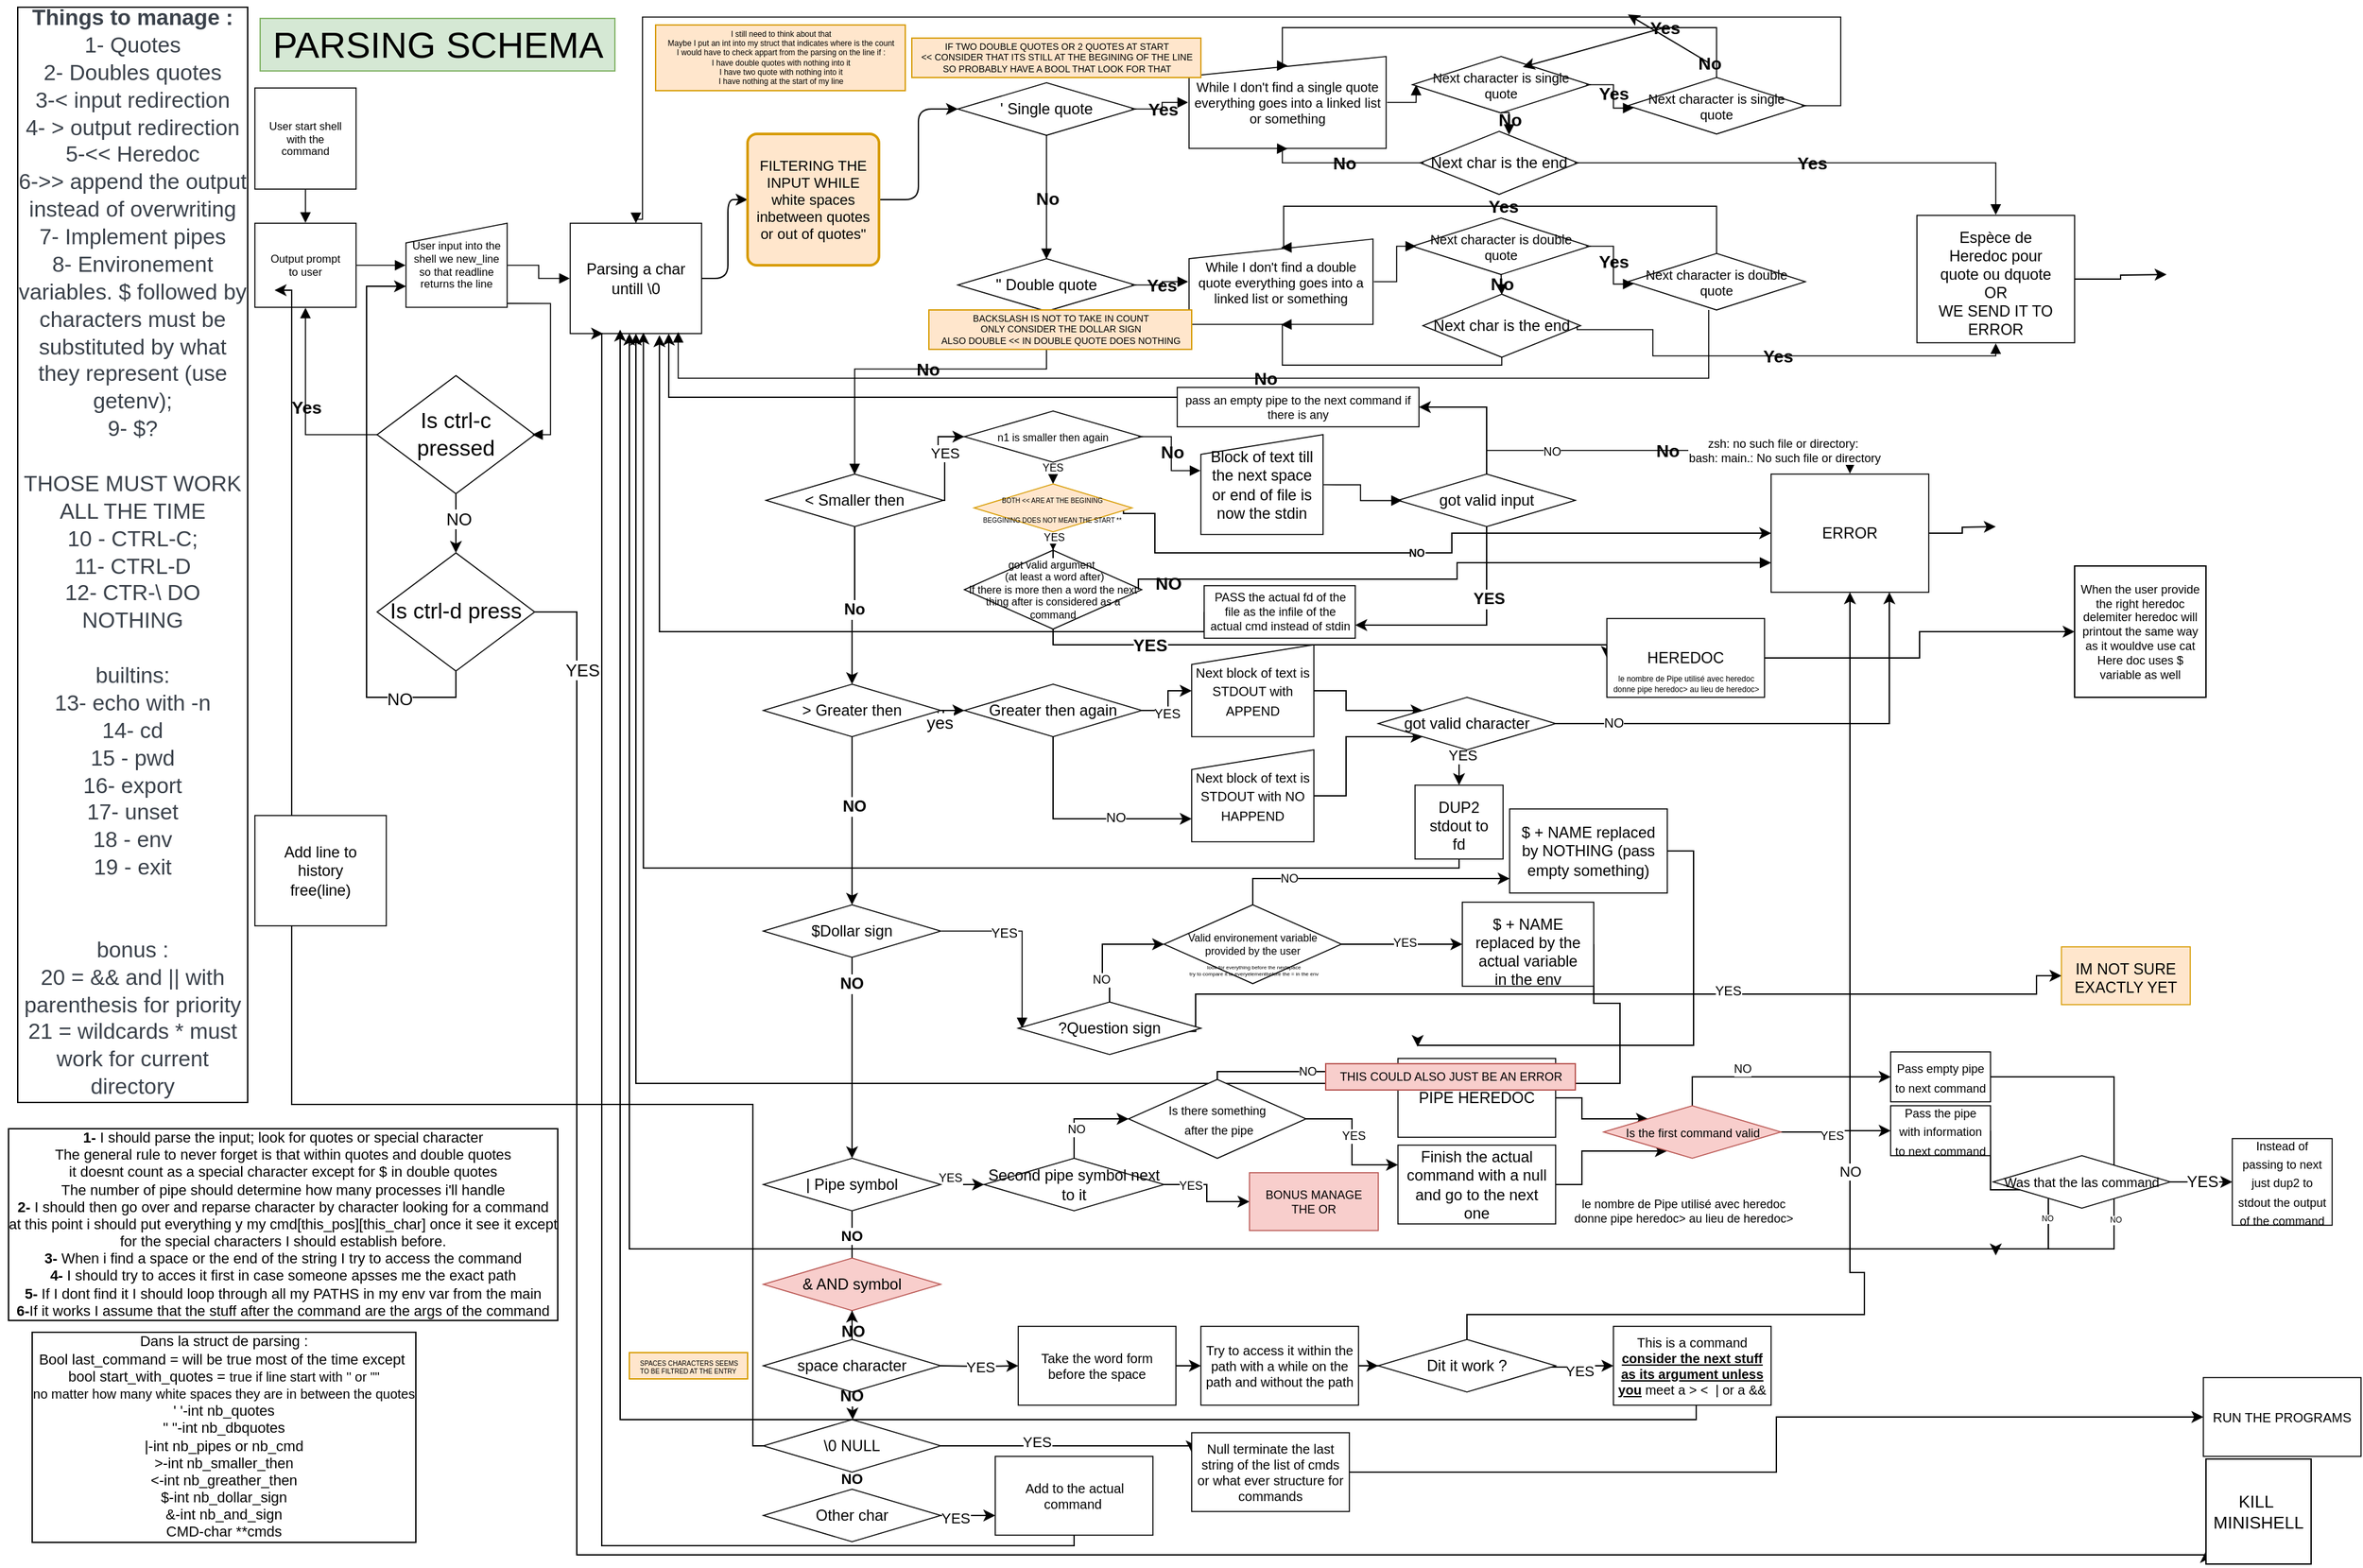 <mxfile version="18.1.3" type="device" pages="2"><diagram id="Ua-8kvKI0o5XU9wNdEue" name="General idea of parsing"><mxGraphModel dx="3153" dy="2240" grid="1" gridSize="10" guides="1" tooltips="1" connect="1" arrows="1" fold="1" page="1" pageScale="1" pageWidth="1920" pageHeight="1200" math="0" shadow="0"><root><mxCell id="0"/><mxCell id="1" parent="0"/><UserObject label="User start shell with the command" lucidchartObjectId="EoLkkH0aFP~e" id="6C3x26X7k4ogZ1nKxdER-1"><mxCell style="html=1;overflow=block;blockSpacing=1;whiteSpace=wrap;fontSize=8.3;spacing=9;strokeOpacity=100;rounded=0;absoluteArcSize=1;arcSize=9;strokeWidth=0.8;" parent="1" vertex="1"><mxGeometry x="195" y="66" width="77" height="77" as="geometry"/></mxCell></UserObject><UserObject label="Output prompt to user" lucidchartObjectId="qpLkcYxG0nS7" id="6C3x26X7k4ogZ1nKxdER-2"><mxCell style="html=1;overflow=block;blockSpacing=1;whiteSpace=wrap;fontSize=8.3;spacing=9;strokeOpacity=100;rounded=0;absoluteArcSize=1;arcSize=9;strokeWidth=0.8;" parent="1" vertex="1"><mxGeometry x="195" y="169" width="77" height="64" as="geometry"/></mxCell></UserObject><UserObject label="User input into the shell we new_line so that readline returns the line" lucidchartObjectId="RpLkG9I6R0Vy" id="6C3x26X7k4ogZ1nKxdER-3"><mxCell style="html=1;overflow=block;blockSpacing=1;whiteSpace=wrap;shape=manualInput;size=15;fontSize=8.3;spacing=3.8;strokeOpacity=100;rounded=0;absoluteArcSize=1;arcSize=9;strokeWidth=0.8;" parent="1" vertex="1"><mxGeometry x="310" y="169" width="77" height="64" as="geometry"/></mxCell></UserObject><UserObject label="" lucidchartObjectId="_pLkXw3mvtES" id="6C3x26X7k4ogZ1nKxdER-4"><mxCell style="html=1;jettySize=18;whiteSpace=wrap;fontSize=13;strokeOpacity=100;strokeWidth=0.8;rounded=0;arcSize=12;edgeStyle=orthogonalEdgeStyle;startArrow=none;endArrow=block;endFill=1;exitX=0.5;exitY=1.005;exitPerimeter=0;entryX=0.5;entryY=-0.005;entryPerimeter=0;" parent="1" source="6C3x26X7k4ogZ1nKxdER-1" target="6C3x26X7k4ogZ1nKxdER-2" edge="1"><mxGeometry width="100" height="100" relative="1" as="geometry"><Array as="points"/></mxGeometry></mxCell></UserObject><UserObject label="" lucidchartObjectId="bqLkDUiTi6Hj" id="6C3x26X7k4ogZ1nKxdER-5"><mxCell style="html=1;jettySize=18;whiteSpace=wrap;fontSize=13;strokeOpacity=100;strokeWidth=0.8;rounded=0;arcSize=12;edgeStyle=orthogonalEdgeStyle;startArrow=none;endArrow=block;endFill=1;exitX=1.005;exitY=0.5;exitPerimeter=0;entryX=-0.005;entryY=0.5;entryPerimeter=0;" parent="1" source="6C3x26X7k4ogZ1nKxdER-2" target="6C3x26X7k4ogZ1nKxdER-3" edge="1"><mxGeometry width="100" height="100" relative="1" as="geometry"><Array as="points"/></mxGeometry></mxCell></UserObject><UserObject label="" lucidchartObjectId="EqLko~rWmYlm" id="6C3x26X7k4ogZ1nKxdER-6"><mxCell style="html=1;jettySize=18;whiteSpace=wrap;fontSize=13;strokeOpacity=100;strokeWidth=0.8;rounded=0;arcSize=12;edgeStyle=orthogonalEdgeStyle;startArrow=none;endArrow=block;endFill=1;exitX=1.005;exitY=0.5;exitPerimeter=0;entryX=-0.003;entryY=0.5;entryPerimeter=0;" parent="1" source="6C3x26X7k4ogZ1nKxdER-3" target="6C3x26X7k4ogZ1nKxdER-8" edge="1"><mxGeometry width="100" height="100" relative="1" as="geometry"><Array as="points"/></mxGeometry></mxCell></UserObject><UserObject label="&lt;div style=&quot;display: flex; justify-content: center; text-align: center; align-items: baseline; font-size: 0; line-height: 1.25;margin-top: -2px;&quot;&gt;&lt;span&gt;&lt;span style=&quot;font-size:16.7px;color:#3a414a;font-weight: bold;&quot;&gt;Things to manage :&lt;/span&gt;&lt;span style=&quot;font-size:16.7px;color:#3a414a;&quot;&gt;&lt;br&gt;1- Quotes&lt;br&gt;2- Doubles quotes&lt;br&gt;3-&amp;lt; input redirection&lt;br&gt;4- &amp;gt; output redirection&lt;br&gt;5-&amp;lt;&amp;lt; Heredoc&lt;br&gt;6-&amp;gt;&amp;gt; append the output instead of overwriting&lt;br&gt;7- Implement pipes&lt;br&gt;8- Environement variables. $ followed by characters must be substituted by what they represent (use getenv);&lt;br&gt;9- $?&lt;br&gt;&lt;br&gt;THOSE MUST WORK ALL THE TIME&lt;br&gt;10 - CTRL-C;&lt;br&gt;11- CTRL-D&lt;br&gt;12- CTR-\ DO NOTHING&lt;br&gt;&lt;br&gt;builtins:&lt;br&gt;13- echo with -n&lt;br&gt;14- cd&lt;br&gt;15 - pwd&lt;br&gt;16- export&lt;br&gt;17- unset&lt;br&gt;18 - env&lt;br&gt;19 - exit&lt;br&gt;&lt;br&gt;&lt;br&gt;bonus :&lt;br&gt;20 = &amp;amp;&amp;amp; and || with parenthesis for priority&lt;br&gt;21 = wildcards * must work for current directory&lt;/span&gt;&lt;/span&gt;&lt;/div&gt;" lucidchartObjectId="csLkHSUzEpqH" id="6C3x26X7k4ogZ1nKxdER-7"><mxCell style="html=1;overflow=block;blockSpacing=1;whiteSpace=wrap;fontSize=13;spacing=3.8;strokeOpacity=0;fillOpacity=0;rounded=0;absoluteArcSize=1;arcSize=9;strokeWidth=0.8;labelBorderColor=default;fillColor=#d5e8d4;strokeColor=#82b366;" parent="1" vertex="1"><mxGeometry x="11" width="180" height="827" as="geometry"/></mxCell></UserObject><mxCell id="gx9puPadspJsSEmZ4GI0-26" value="" style="edgeStyle=orthogonalEdgeStyle;curved=0;rounded=1;sketch=0;orthogonalLoop=1;jettySize=auto;html=1;fontSize=6;" parent="1" source="6C3x26X7k4ogZ1nKxdER-8" target="gx9puPadspJsSEmZ4GI0-23" edge="1"><mxGeometry relative="1" as="geometry"/></mxCell><UserObject label="Parsing a char untill \0" lucidchartObjectId="mxMk3M48BbWU" id="6C3x26X7k4ogZ1nKxdER-8"><mxCell style="html=1;overflow=block;blockSpacing=1;whiteSpace=wrap;fontSize=11.7;spacing=9;strokeOpacity=100;rounded=0;absoluteArcSize=1;arcSize=9;strokeWidth=0.8;" parent="1" vertex="1"><mxGeometry x="435" y="169" width="100" height="84" as="geometry"/></mxCell></UserObject><UserObject label="' Single quote" lucidchartObjectId="NCMkgJLVwf-o" id="6C3x26X7k4ogZ1nKxdER-9"><mxCell style="html=1;overflow=block;blockSpacing=1;whiteSpace=wrap;rhombus;fontSize=11.7;spacing=3.8;strokeOpacity=100;rounded=0;absoluteArcSize=1;arcSize=9;strokeWidth=0.8;" parent="1" vertex="1"><mxGeometry x="730" y="62.03" width="135" height="40" as="geometry"/></mxCell></UserObject><UserObject label="Next character is single quote" lucidchartObjectId="kEMkYC--Phe5" id="6C3x26X7k4ogZ1nKxdER-10"><mxCell style="html=1;overflow=block;blockSpacing=1;whiteSpace=wrap;rhombus;fontSize=10;spacing=3.8;strokeOpacity=100;rounded=0;absoluteArcSize=1;arcSize=9;strokeWidth=0.8;" parent="1" vertex="1"><mxGeometry x="1076" y="42.03" width="135" height="43" as="geometry"/></mxCell></UserObject><UserObject label="" lucidchartObjectId="tKMkA.~3lY8X" id="6C3x26X7k4ogZ1nKxdER-13"><mxCell style="html=1;jettySize=18;whiteSpace=wrap;fontSize=13;strokeOpacity=100;strokeWidth=0.8;rounded=0;arcSize=12;edgeStyle=orthogonalEdgeStyle;startArrow=none;endArrow=block;endFill=1;exitX=1.005;exitY=0.5;exitPerimeter=0;entryX=0.021;entryY=0.5;entryPerimeter=0;" parent="1" source="6C3x26X7k4ogZ1nKxdER-16" target="6C3x26X7k4ogZ1nKxdER-10" edge="1"><mxGeometry width="100" height="100" relative="1" as="geometry"><Array as="points"/></mxGeometry></mxCell></UserObject><UserObject label="" lucidchartObjectId="1LMk6-OPFEjp" id="6C3x26X7k4ogZ1nKxdER-14"><mxCell style="html=1;jettySize=18;whiteSpace=wrap;fontSize=13.3;fontStyle=1;strokeOpacity=100;strokeWidth=0.8;rounded=0;arcSize=12;edgeStyle=orthogonalEdgeStyle;startArrow=none;endArrow=block;endFill=1;exitX=0.978;exitY=0.5;exitPerimeter=0;entryX=-0.005;entryY=0.5;entryPerimeter=0;" parent="1" source="6C3x26X7k4ogZ1nKxdER-9" target="6C3x26X7k4ogZ1nKxdER-16" edge="1"><mxGeometry width="100" height="100" relative="1" as="geometry"><Array as="points"/></mxGeometry></mxCell></UserObject><mxCell id="6C3x26X7k4ogZ1nKxdER-15" value="Yes" style="text;html=1;resizable=0;align=center;verticalAlign=middle;fontStyle=1;fontSize=13.3;rounded=0;" parent="6C3x26X7k4ogZ1nKxdER-14" vertex="1"><mxGeometry relative="1" as="geometry"/></mxCell><UserObject label="While I don't find a single quote everything goes into a linked list or something" lucidchartObjectId="cMMkShETSsO~" id="6C3x26X7k4ogZ1nKxdER-16"><mxCell style="html=1;overflow=block;blockSpacing=1;whiteSpace=wrap;shape=manualInput;size=15;fontSize=10;spacing=3.8;strokeOpacity=100;rounded=0;absoluteArcSize=1;arcSize=9;strokeWidth=0.8;" parent="1" vertex="1"><mxGeometry x="906" y="42.03" width="150" height="70" as="geometry"/></mxCell></UserObject><UserObject label="" lucidchartObjectId="wMMk8kChWe.u" id="6C3x26X7k4ogZ1nKxdER-17"><mxCell style="html=1;jettySize=18;whiteSpace=wrap;fontSize=13.3;fontStyle=1;strokeOpacity=100;strokeWidth=0.8;rounded=0;arcSize=12;edgeStyle=orthogonalEdgeStyle;startArrow=none;endArrow=block;endFill=1;exitX=0.5;exitY=0.993;exitPerimeter=0;entryX=0.5;entryY=0.007;entryPerimeter=0;" parent="1" source="6C3x26X7k4ogZ1nKxdER-9" target="6C3x26X7k4ogZ1nKxdER-24" edge="1"><mxGeometry width="100" height="100" relative="1" as="geometry"><Array as="points"/></mxGeometry></mxCell></UserObject><mxCell id="6C3x26X7k4ogZ1nKxdER-18" value="No" style="text;html=1;resizable=0;align=center;verticalAlign=middle;fontStyle=1;fontSize=13.3;rounded=0;" parent="6C3x26X7k4ogZ1nKxdER-17" vertex="1"><mxGeometry relative="1" as="geometry"/></mxCell><UserObject label="Next character is single quote" lucidchartObjectId="BYMkn5OvlTy~" id="6C3x26X7k4ogZ1nKxdER-19"><mxCell style="html=1;overflow=block;blockSpacing=1;whiteSpace=wrap;rhombus;fontSize=10;spacing=3.8;strokeOpacity=100;rounded=0;absoluteArcSize=1;arcSize=9;strokeWidth=0.8;" parent="1" vertex="1"><mxGeometry x="1240" y="58.03" width="135" height="43" as="geometry"/></mxCell></UserObject><UserObject label="" lucidchartObjectId="KYMkjQTuBxtw" id="6C3x26X7k4ogZ1nKxdER-20"><mxCell style="html=1;jettySize=18;whiteSpace=wrap;fontSize=13.3;fontStyle=1;strokeOpacity=100;strokeWidth=0.8;rounded=0;arcSize=12;edgeStyle=orthogonalEdgeStyle;startArrow=none;endArrow=block;endFill=1;exitX=0.979;exitY=0.5;exitPerimeter=0;entryX=0.032;entryY=0.541;entryPerimeter=0;" parent="1" source="6C3x26X7k4ogZ1nKxdER-10" target="6C3x26X7k4ogZ1nKxdER-19" edge="1"><mxGeometry width="100" height="100" relative="1" as="geometry"><Array as="points"/></mxGeometry></mxCell></UserObject><mxCell id="6C3x26X7k4ogZ1nKxdER-21" value="Yes" style="text;html=1;resizable=0;align=center;verticalAlign=middle;fontStyle=1;fontSize=13.3;rounded=0;" parent="6C3x26X7k4ogZ1nKxdER-20" vertex="1"><mxGeometry relative="1" as="geometry"/></mxCell><UserObject label="" lucidchartObjectId="UZMk3UgEDXLc" id="6C3x26X7k4ogZ1nKxdER-22"><mxCell style="html=1;jettySize=18;whiteSpace=wrap;fontSize=13.3;fontStyle=1;strokeOpacity=100;strokeWidth=0.8;rounded=0;arcSize=12;edgeStyle=orthogonalEdgeStyle;startArrow=none;endArrow=block;endFill=1;exitX=0.979;exitY=0.5;exitPerimeter=0;" parent="1" source="6C3x26X7k4ogZ1nKxdER-19" target="6C3x26X7k4ogZ1nKxdER-8" edge="1"><mxGeometry width="100" height="100" relative="1" as="geometry"><Array as="points"><mxPoint x="1402" y="80"/><mxPoint x="1402" y="12"/><mxPoint x="490" y="12"/><mxPoint x="490" y="166"/><mxPoint x="485" y="166"/></Array><mxPoint x="670.7" y="165.694" as="targetPoint"/></mxGeometry></mxCell></UserObject><mxCell id="6C3x26X7k4ogZ1nKxdER-23" value="No" style="text;html=1;resizable=0;align=center;verticalAlign=middle;fontStyle=1;fontSize=13.3;rounded=0;" parent="6C3x26X7k4ogZ1nKxdER-22" vertex="1"><mxGeometry relative="1" as="geometry"><mxPoint x="388" y="35" as="offset"/></mxGeometry></mxCell><mxCell id="pFfbjEsM8YMfZWfiTMy2-112" style="edgeStyle=orthogonalEdgeStyle;rounded=0;orthogonalLoop=1;jettySize=auto;html=1;exitX=0;exitY=0;exitDx=0;exitDy=0;fontSize=10;" parent="6C3x26X7k4ogZ1nKxdER-22" source="6C3x26X7k4ogZ1nKxdER-23" edge="1"><mxGeometry relative="1" as="geometry"><mxPoint x="1240" y="10" as="targetPoint"/></mxGeometry></mxCell><UserObject label="&quot; Double quote" lucidchartObjectId="2ZMk31Z5MrbM" id="6C3x26X7k4ogZ1nKxdER-24"><mxCell style="html=1;overflow=block;blockSpacing=1;whiteSpace=wrap;rhombus;fontSize=11.7;spacing=3.8;strokeOpacity=100;rounded=0;absoluteArcSize=1;arcSize=9;strokeWidth=0.8;" parent="1" vertex="1"><mxGeometry x="730" y="196.03" width="135" height="40" as="geometry"/></mxCell></UserObject><UserObject label="Next character is double quote" lucidchartObjectId="2ZMkoyQmy9So" id="6C3x26X7k4ogZ1nKxdER-25"><mxCell style="html=1;overflow=block;blockSpacing=1;whiteSpace=wrap;rhombus;fontSize=10;spacing=3.8;strokeOpacity=100;rounded=0;absoluteArcSize=1;arcSize=9;strokeWidth=0.8;" parent="1" vertex="1"><mxGeometry x="1076" y="165.03" width="135" height="43" as="geometry"/></mxCell></UserObject><UserObject label="" lucidchartObjectId="2ZMkuVCm59Xl" id="6C3x26X7k4ogZ1nKxdER-26"><mxCell style="html=1;jettySize=18;whiteSpace=wrap;fontSize=13;strokeOpacity=100;strokeWidth=0.8;rounded=0;arcSize=12;edgeStyle=orthogonalEdgeStyle;startArrow=none;endArrow=block;endFill=1;exitX=1.005;exitY=0.5;exitPerimeter=0;entryX=0.021;entryY=0.5;entryPerimeter=0;" parent="1" source="6C3x26X7k4ogZ1nKxdER-29" target="6C3x26X7k4ogZ1nKxdER-25" edge="1"><mxGeometry width="100" height="100" relative="1" as="geometry"><Array as="points"/></mxGeometry></mxCell></UserObject><UserObject label="" lucidchartObjectId="2ZMkSswJZ_B_" id="6C3x26X7k4ogZ1nKxdER-27"><mxCell style="html=1;jettySize=18;whiteSpace=wrap;fontSize=13.3;fontStyle=1;strokeOpacity=100;strokeWidth=0.8;rounded=0;arcSize=12;edgeStyle=orthogonalEdgeStyle;startArrow=none;endArrow=block;endFill=1;exitX=0.978;exitY=0.5;exitPerimeter=0;entryX=-0.005;entryY=0.5;entryPerimeter=0;" parent="1" source="6C3x26X7k4ogZ1nKxdER-24" target="6C3x26X7k4ogZ1nKxdER-29" edge="1"><mxGeometry width="100" height="100" relative="1" as="geometry"><Array as="points"/></mxGeometry></mxCell></UserObject><mxCell id="6C3x26X7k4ogZ1nKxdER-28" value="Yes" style="text;html=1;resizable=0;align=center;verticalAlign=middle;fontStyle=1;fontSize=13.3;rounded=0;" parent="6C3x26X7k4ogZ1nKxdER-27" vertex="1"><mxGeometry relative="1" as="geometry"/></mxCell><UserObject label="While I don't find a double quote everything goes into a linked list or something" lucidchartObjectId="2ZMk6o9U2UE7" id="6C3x26X7k4ogZ1nKxdER-29"><mxCell style="html=1;overflow=block;blockSpacing=1;whiteSpace=wrap;shape=manualInput;size=15;fontSize=10;spacing=3.8;strokeOpacity=100;rounded=0;absoluteArcSize=1;arcSize=9;strokeWidth=0.8;" parent="1" vertex="1"><mxGeometry x="906" y="181.03" width="140" height="65" as="geometry"/></mxCell></UserObject><UserObject label="Next character is double quote" lucidchartObjectId="2ZMkBUvcIYN3" id="6C3x26X7k4ogZ1nKxdER-30"><mxCell style="html=1;overflow=block;blockSpacing=1;whiteSpace=wrap;rhombus;fontSize=10;spacing=3.8;strokeOpacity=100;rounded=0;absoluteArcSize=1;arcSize=9;strokeWidth=0.8;" parent="1" vertex="1"><mxGeometry x="1240" y="192.03" width="135" height="43" as="geometry"/></mxCell></UserObject><UserObject label="" lucidchartObjectId="2ZMk_t4DJ4O9" id="6C3x26X7k4ogZ1nKxdER-31"><mxCell style="html=1;jettySize=18;whiteSpace=wrap;fontSize=13.3;fontStyle=1;strokeOpacity=100;strokeWidth=0.8;rounded=0;arcSize=12;edgeStyle=orthogonalEdgeStyle;startArrow=none;endArrow=block;endFill=1;exitX=0.5;exitY=0.992;exitPerimeter=0;entryX=0.822;entryY=0.986;entryDx=0;entryDy=0;entryPerimeter=0;" parent="1" target="6C3x26X7k4ogZ1nKxdER-8" edge="1"><mxGeometry width="100" height="100" relative="1" as="geometry"><Array as="points"><mxPoint x="1302" y="287"/><mxPoint x="517" y="287"/></Array><mxPoint x="1301.5" y="235.026" as="sourcePoint"/><mxPoint x="650" y="247.37" as="targetPoint"/></mxGeometry></mxCell></UserObject><mxCell id="6C3x26X7k4ogZ1nKxdER-32" value="No" style="text;html=1;resizable=0;align=center;verticalAlign=middle;fontStyle=1;fontSize=13.3;rounded=0;" parent="6C3x26X7k4ogZ1nKxdER-31" vertex="1"><mxGeometry x="-0.105" relative="1" as="geometry"><mxPoint as="offset"/></mxGeometry></mxCell><UserObject label="" lucidchartObjectId="l1MkZ49A7-jT" id="6C3x26X7k4ogZ1nKxdER-33"><mxCell style="html=1;jettySize=18;whiteSpace=wrap;fontSize=13.3;fontStyle=1;strokeOpacity=100;strokeWidth=0.8;rounded=0;arcSize=12;edgeStyle=orthogonalEdgeStyle;startArrow=none;endArrow=block;endFill=1;exitX=0.979;exitY=0.5;exitPerimeter=0;entryX=0.032;entryY=0.541;entryPerimeter=0;" parent="1" source="6C3x26X7k4ogZ1nKxdER-25" target="6C3x26X7k4ogZ1nKxdER-30" edge="1"><mxGeometry width="100" height="100" relative="1" as="geometry"><Array as="points"/></mxGeometry></mxCell></UserObject><mxCell id="6C3x26X7k4ogZ1nKxdER-34" value="Yes" style="text;html=1;resizable=0;align=center;verticalAlign=middle;fontStyle=1;fontSize=13.3;rounded=0;" parent="6C3x26X7k4ogZ1nKxdER-33" vertex="1"><mxGeometry relative="1" as="geometry"/></mxCell><mxCell id="pFfbjEsM8YMfZWfiTMy2-217" style="edgeStyle=orthogonalEdgeStyle;rounded=0;orthogonalLoop=1;jettySize=auto;html=1;exitX=0.5;exitY=1;exitDx=0;exitDy=0;fontSize=6;" parent="1" source="6C3x26X7k4ogZ1nKxdER-35" target="pFfbjEsM8YMfZWfiTMy2-216" edge="1"><mxGeometry relative="1" as="geometry"/></mxCell><mxCell id="pFfbjEsM8YMfZWfiTMy2-219" value="&lt;font style=&quot;font-size: 13px;&quot;&gt;NO&lt;/font&gt;" style="edgeLabel;html=1;align=center;verticalAlign=middle;resizable=0;points=[];fontSize=6;rounded=0;" parent="pFfbjEsM8YMfZWfiTMy2-217" vertex="1" connectable="0"><mxGeometry x="-0.176" y="2" relative="1" as="geometry"><mxPoint as="offset"/></mxGeometry></mxCell><UserObject label="Is ctrl-c pressed" lucidchartObjectId="d5Mk_tVAWbX9" id="6C3x26X7k4ogZ1nKxdER-35"><mxCell style="html=1;overflow=block;blockSpacing=1;whiteSpace=wrap;rhombus;fontSize=16.7;spacing=3.8;strokeOpacity=100;rounded=0;absoluteArcSize=1;arcSize=9;strokeWidth=0.8;" parent="1" vertex="1"><mxGeometry x="288" y="285" width="120" height="90" as="geometry"/></mxCell></UserObject><UserObject label="" lucidchartObjectId="W5Mkp01r2YbF" id="6C3x26X7k4ogZ1nKxdER-38"><mxCell style="html=1;jettySize=18;whiteSpace=wrap;fontSize=13;strokeOpacity=100;strokeWidth=0.8;rounded=0;arcSize=12;edgeStyle=orthogonalEdgeStyle;startArrow=none;endArrow=block;endFill=1;exitX=1.002;exitY=0.954;exitPerimeter=0;entryX=0.984;entryY=0.5;entryPerimeter=0;" parent="1" source="6C3x26X7k4ogZ1nKxdER-3" target="6C3x26X7k4ogZ1nKxdER-35" edge="1"><mxGeometry width="100" height="100" relative="1" as="geometry"><Array as="points"><mxPoint x="420" y="230"/><mxPoint x="420" y="330"/></Array></mxGeometry></mxCell></UserObject><UserObject label="" lucidchartObjectId="55MkbWRrKWN8" id="6C3x26X7k4ogZ1nKxdER-39"><mxCell style="html=1;jettySize=18;whiteSpace=wrap;fontSize=13.3;fontStyle=1;strokeOpacity=100;strokeWidth=0.8;rounded=0;arcSize=12;edgeStyle=orthogonalEdgeStyle;startArrow=none;endArrow=block;endFill=1;exitX=0;exitY=0.5;entryX=0.5;entryY=1.005;entryPerimeter=0;exitDx=0;exitDy=0;" parent="1" source="6C3x26X7k4ogZ1nKxdER-35" target="6C3x26X7k4ogZ1nKxdER-2" edge="1"><mxGeometry width="100" height="100" relative="1" as="geometry"><Array as="points"/></mxGeometry></mxCell></UserObject><mxCell id="6C3x26X7k4ogZ1nKxdER-40" value="Yes" style="text;html=1;resizable=0;align=center;verticalAlign=middle;fontStyle=1;fontSize=13.3;rounded=0;" parent="6C3x26X7k4ogZ1nKxdER-39" vertex="1"><mxGeometry relative="1" as="geometry"/></mxCell><mxCell id="pFfbjEsM8YMfZWfiTMy2-8" style="edgeStyle=orthogonalEdgeStyle;rounded=0;orthogonalLoop=1;jettySize=auto;html=1;exitX=0.5;exitY=1;exitDx=0;exitDy=0;entryX=0.5;entryY=0;entryDx=0;entryDy=0;" parent="1" source="6C3x26X7k4ogZ1nKxdER-41" target="6C3x26X7k4ogZ1nKxdER-66" edge="1"><mxGeometry relative="1" as="geometry"/></mxCell><mxCell id="pFfbjEsM8YMfZWfiTMy2-9" value="No" style="edgeLabel;html=1;align=center;verticalAlign=middle;resizable=0;points=[];fontStyle=1;rounded=0;fontSize=12;" parent="pFfbjEsM8YMfZWfiTMy2-8" vertex="1" connectable="0"><mxGeometry x="-0.145" y="-1" relative="1" as="geometry"><mxPoint y="11" as="offset"/></mxGeometry></mxCell><mxCell id="hvuwiLO1xKZR7SreNnH5-16" value="YES" style="edgeStyle=orthogonalEdgeStyle;rounded=0;orthogonalLoop=1;jettySize=auto;html=1;exitX=1;exitY=0.5;exitDx=0;exitDy=0;entryX=0;entryY=0.5;entryDx=0;entryDy=0;fontSize=11;" parent="1" source="6C3x26X7k4ogZ1nKxdER-41" target="6C3x26X7k4ogZ1nKxdER-77" edge="1"><mxGeometry relative="1" as="geometry"><Array as="points"><mxPoint x="720" y="380"/><mxPoint x="720" y="340"/><mxPoint x="715" y="340"/><mxPoint x="715" y="332"/></Array></mxGeometry></mxCell><UserObject label="&amp;lt; Smaller then" lucidchartObjectId="u~MkNUg4O0cm" id="6C3x26X7k4ogZ1nKxdER-41"><mxCell style="html=1;overflow=block;blockSpacing=1;whiteSpace=wrap;rhombus;fontSize=11.7;spacing=3.8;strokeOpacity=100;rounded=0;absoluteArcSize=1;arcSize=9;strokeWidth=0.8;" parent="1" vertex="1"><mxGeometry x="584" y="360" width="135" height="40" as="geometry"/></mxCell></UserObject><UserObject label="" lucidchartObjectId="K~Mks7QkEejR" id="6C3x26X7k4ogZ1nKxdER-42"><mxCell style="html=1;jettySize=18;whiteSpace=wrap;fontSize=13.3;fontStyle=1;strokeOpacity=100;strokeWidth=0.8;rounded=0;arcSize=12;edgeStyle=orthogonalEdgeStyle;startArrow=none;endArrow=block;endFill=1;exitX=0.5;exitY=0.993;exitPerimeter=0;entryX=0.5;entryY=0.007;entryPerimeter=0;" parent="1" source="6C3x26X7k4ogZ1nKxdER-24" target="6C3x26X7k4ogZ1nKxdER-41" edge="1"><mxGeometry width="100" height="100" relative="1" as="geometry"><Array as="points"><mxPoint x="798" y="280"/><mxPoint x="652" y="280"/></Array></mxGeometry></mxCell></UserObject><mxCell id="6C3x26X7k4ogZ1nKxdER-43" value="No" style="text;html=1;resizable=0;align=center;verticalAlign=middle;fontStyle=1;fontSize=13.3;rounded=0;" parent="6C3x26X7k4ogZ1nKxdER-42" vertex="1"><mxGeometry relative="1" as="geometry"/></mxCell><UserObject label="" lucidchartObjectId="yhNk0UW26KPJ" id="6C3x26X7k4ogZ1nKxdER-44"><mxCell style="html=1;jettySize=18;whiteSpace=wrap;fontSize=13;strokeOpacity=100;strokeWidth=0.8;rounded=0;arcSize=12;edgeStyle=orthogonalEdgeStyle;startArrow=none;endArrow=block;endFill=1;exitX=0.5;exitY=0.99;exitPerimeter=0;entryX=0.5;entryY=1.003;entryPerimeter=0;" parent="1" source="6C3x26X7k4ogZ1nKxdER-54" target="6C3x26X7k4ogZ1nKxdER-29" edge="1"><mxGeometry width="100" height="100" relative="1" as="geometry"><Array as="points"><mxPoint x="1144" y="277.03"/><mxPoint x="977" y="277.03"/><mxPoint x="977" y="246.03"/></Array></mxGeometry></mxCell></UserObject><UserObject label="" lucidchartObjectId="hbNk._Rh.1wm" id="6C3x26X7k4ogZ1nKxdER-45"><mxCell style="html=1;jettySize=18;whiteSpace=wrap;fontSize=13.3;fontStyle=1;strokeOpacity=100;strokeWidth=0.8;rounded=0;arcSize=12;edgeStyle=orthogonalEdgeStyle;startArrow=none;endArrow=block;endFill=1;exitX=0.5;exitY=0.992;exitPerimeter=0;entryX=0.5;entryY=0.01;entryPerimeter=0;" parent="1" source="6C3x26X7k4ogZ1nKxdER-25" target="6C3x26X7k4ogZ1nKxdER-54" edge="1"><mxGeometry width="100" height="100" relative="1" as="geometry"><Array as="points"/></mxGeometry></mxCell></UserObject><mxCell id="6C3x26X7k4ogZ1nKxdER-46" value="No" style="text;html=1;resizable=0;align=center;verticalAlign=middle;fontStyle=1;fontSize=13.3;rounded=0;" parent="6C3x26X7k4ogZ1nKxdER-45" vertex="1"><mxGeometry relative="1" as="geometry"/></mxCell><UserObject label="Next char is the end" lucidchartObjectId="HgNkjee_A4t6" id="6C3x26X7k4ogZ1nKxdER-47"><mxCell style="html=1;overflow=block;blockSpacing=1;whiteSpace=wrap;rhombus;fontSize=11.7;spacing=3.8;strokeOpacity=100;rounded=0;absoluteArcSize=1;arcSize=9;strokeWidth=0.8;" parent="1" vertex="1"><mxGeometry x="1082" y="99.03" width="120" height="48" as="geometry"/></mxCell></UserObject><UserObject label="" lucidchartObjectId="khNkMdgbpVFd" id="6C3x26X7k4ogZ1nKxdER-48"><mxCell style="html=1;jettySize=18;whiteSpace=wrap;fontSize=13.3;fontStyle=1;strokeOpacity=100;strokeWidth=0.8;rounded=0;arcSize=12;edgeStyle=orthogonalEdgeStyle;startArrow=none;endArrow=block;endFill=1;exitX=0.978;exitY=0.5;exitPerimeter=0;entryX=0.5;entryY=-0.004;entryPerimeter=0;" parent="1" source="6C3x26X7k4ogZ1nKxdER-47" target="6C3x26X7k4ogZ1nKxdER-57" edge="1"><mxGeometry width="100" height="100" relative="1" as="geometry"><Array as="points"/></mxGeometry></mxCell></UserObject><mxCell id="6C3x26X7k4ogZ1nKxdER-49" value="Yes" style="text;html=1;resizable=0;align=center;verticalAlign=middle;fontStyle=1;fontSize=13.3;rounded=0;" parent="6C3x26X7k4ogZ1nKxdER-48" vertex="1"><mxGeometry relative="1" as="geometry"/></mxCell><UserObject label="" lucidchartObjectId="mhNk5pJn4jc8" id="6C3x26X7k4ogZ1nKxdER-50"><mxCell style="html=1;jettySize=18;whiteSpace=wrap;fontSize=13.3;fontStyle=1;strokeOpacity=100;strokeWidth=0.8;rounded=0;arcSize=12;edgeStyle=orthogonalEdgeStyle;startArrow=none;endArrow=block;endFill=1;exitX=0.022;exitY=0.5;exitPerimeter=0;entryX=0.5;entryY=1.003;entryPerimeter=0;" parent="1" source="6C3x26X7k4ogZ1nKxdER-47" target="6C3x26X7k4ogZ1nKxdER-16" edge="1"><mxGeometry width="100" height="100" relative="1" as="geometry"><Array as="points"><mxPoint x="977" y="123.03"/></Array></mxGeometry></mxCell></UserObject><mxCell id="6C3x26X7k4ogZ1nKxdER-51" value="No" style="text;html=1;resizable=0;align=center;verticalAlign=middle;fontStyle=1;fontSize=13.3;rounded=0;" parent="6C3x26X7k4ogZ1nKxdER-50" vertex="1"><mxGeometry relative="1" as="geometry"/></mxCell><UserObject label="" lucidchartObjectId="rhNkv7rOE_ST" id="6C3x26X7k4ogZ1nKxdER-52"><mxCell style="html=1;jettySize=18;whiteSpace=wrap;fontSize=13.3;fontStyle=1;strokeOpacity=100;strokeWidth=0.8;rounded=0;arcSize=12;edgeStyle=orthogonalEdgeStyle;startArrow=none;endArrow=block;endFill=1;exitX=0.5;exitY=0.992;exitPerimeter=0;entryX=0.563;entryY=0.055;entryPerimeter=0;" parent="1" source="6C3x26X7k4ogZ1nKxdER-10" target="6C3x26X7k4ogZ1nKxdER-47" edge="1"><mxGeometry width="100" height="100" relative="1" as="geometry"><Array as="points"/></mxGeometry></mxCell></UserObject><mxCell id="6C3x26X7k4ogZ1nKxdER-53" value="No" style="text;html=1;resizable=0;align=center;verticalAlign=middle;fontStyle=1;fontSize=13.3;rounded=0;" parent="6C3x26X7k4ogZ1nKxdER-52" vertex="1"><mxGeometry relative="1" as="geometry"/></mxCell><UserObject label="Next char is the end" lucidchartObjectId="whNkyzWs~-IL" id="6C3x26X7k4ogZ1nKxdER-54"><mxCell style="html=1;overflow=block;blockSpacing=1;whiteSpace=wrap;rhombus;fontSize=11.7;spacing=3.8;strokeOpacity=100;rounded=0;absoluteArcSize=1;arcSize=9;strokeWidth=0.8;" parent="1" vertex="1"><mxGeometry x="1084" y="223.03" width="120" height="48" as="geometry"/></mxCell></UserObject><UserObject label="" lucidchartObjectId="IhNk4Sp2JTGb" id="6C3x26X7k4ogZ1nKxdER-55"><mxCell style="html=1;jettySize=18;whiteSpace=wrap;fontSize=13.3;fontStyle=1;strokeOpacity=100;strokeWidth=0.8;rounded=0;arcSize=12;edgeStyle=orthogonalEdgeStyle;startArrow=none;endArrow=block;endFill=1;exitX=0.978;exitY=0.5;exitPerimeter=0;entryX=0.5;entryY=1.004;entryPerimeter=0;" parent="1" source="6C3x26X7k4ogZ1nKxdER-54" target="6C3x26X7k4ogZ1nKxdER-57" edge="1"><mxGeometry width="100" height="100" relative="1" as="geometry"><Array as="points"><mxPoint x="1259" y="250"/><mxPoint x="1259" y="270"/><mxPoint x="1520" y="270"/></Array></mxGeometry></mxCell></UserObject><mxCell id="6C3x26X7k4ogZ1nKxdER-56" value="Yes" style="text;html=1;resizable=0;align=center;verticalAlign=middle;fontStyle=1;fontSize=13.3;rounded=0;" parent="6C3x26X7k4ogZ1nKxdER-55" vertex="1"><mxGeometry relative="1" as="geometry"/></mxCell><mxCell id="pFfbjEsM8YMfZWfiTMy2-154" style="edgeStyle=orthogonalEdgeStyle;rounded=0;orthogonalLoop=1;jettySize=auto;html=1;exitX=1;exitY=0.5;exitDx=0;exitDy=0;fontSize=9;" parent="1" source="6C3x26X7k4ogZ1nKxdER-57" edge="1"><mxGeometry relative="1" as="geometry"><mxPoint x="1650" y="208" as="targetPoint"/></mxGeometry></mxCell><UserObject label="Espèce de Heredoc pour quote ou dquote&lt;br&gt;OR&lt;br&gt;WE SEND IT TO ERROR&lt;br&gt;" lucidchartObjectId="4hNkBtxR_Ub." id="6C3x26X7k4ogZ1nKxdER-57"><mxCell style="html=1;overflow=block;blockSpacing=1;whiteSpace=wrap;fontSize=11.7;spacing=9;strokeOpacity=100;rounded=0;absoluteArcSize=1;arcSize=9;strokeWidth=0.8;" parent="1" vertex="1"><mxGeometry x="1460" y="163" width="120" height="97" as="geometry"/></mxCell></UserObject><UserObject label="Block of text till the next space or end of file is now the stdin" lucidchartObjectId=".INkvPi5lvq5" id="6C3x26X7k4ogZ1nKxdER-58"><mxCell style="html=1;overflow=block;blockSpacing=1;whiteSpace=wrap;shape=manualInput;size=15;fontSize=11.7;spacing=3.8;strokeOpacity=100;rounded=0;absoluteArcSize=1;arcSize=9;strokeWidth=0.8;" parent="1" vertex="1"><mxGeometry x="915" y="330" width="93" height="76" as="geometry"/></mxCell></UserObject><mxCell id="hvuwiLO1xKZR7SreNnH5-8" style="edgeStyle=orthogonalEdgeStyle;rounded=0;orthogonalLoop=1;jettySize=auto;html=1;exitX=0.5;exitY=1;exitDx=0;exitDy=0;entryX=1;entryY=0.75;entryDx=0;entryDy=0;fontSize=9;" parent="1" source="6C3x26X7k4ogZ1nKxdER-59" target="hvuwiLO1xKZR7SreNnH5-4" edge="1"><mxGeometry relative="1" as="geometry"/></mxCell><mxCell id="hvuwiLO1xKZR7SreNnH5-9" value="YES" style="edgeLabel;html=1;align=center;verticalAlign=middle;resizable=0;points=[];fontSize=12;fontStyle=1" parent="hvuwiLO1xKZR7SreNnH5-8" vertex="1" connectable="0"><mxGeometry x="-0.38" y="1" relative="1" as="geometry"><mxPoint as="offset"/></mxGeometry></mxCell><mxCell id="hvuwiLO1xKZR7SreNnH5-14" style="edgeStyle=orthogonalEdgeStyle;rounded=0;orthogonalLoop=1;jettySize=auto;html=1;exitX=0.5;exitY=0;exitDx=0;exitDy=0;entryX=1;entryY=0.5;entryDx=0;entryDy=0;fontSize=11;" parent="1" source="6C3x26X7k4ogZ1nKxdER-59" target="hvuwiLO1xKZR7SreNnH5-13" edge="1"><mxGeometry relative="1" as="geometry"/></mxCell><UserObject label="got valid input" lucidchartObjectId="sKNkXzaRZRrE" id="6C3x26X7k4ogZ1nKxdER-59"><mxCell style="html=1;overflow=block;blockSpacing=1;whiteSpace=wrap;rhombus;fontSize=11.7;spacing=3.8;strokeOpacity=100;rounded=0;absoluteArcSize=1;arcSize=9;strokeWidth=0.8;" parent="1" vertex="1"><mxGeometry x="1065" y="360" width="135" height="40" as="geometry"/></mxCell></UserObject><UserObject label="" lucidchartObjectId="iLNkO5.qTCj_" id="6C3x26X7k4ogZ1nKxdER-60"><mxCell style="html=1;jettySize=18;whiteSpace=wrap;fontSize=13.3;fontStyle=1;strokeOpacity=100;strokeWidth=0.8;rounded=0;arcSize=12;edgeStyle=orthogonalEdgeStyle;startArrow=none;endArrow=block;endFill=1;exitX=0.5;exitY=0.007;exitPerimeter=0;" parent="1" source="6C3x26X7k4ogZ1nKxdER-9" edge="1"><mxGeometry width="100" height="100" relative="1" as="geometry"><Array as="points"/><mxPoint x="797" y="62.03" as="targetPoint"/></mxGeometry></mxCell></UserObject><UserObject label="" lucidchartObjectId="wLNk0sY4uPxz" id="6C3x26X7k4ogZ1nKxdER-62"><mxCell style="html=1;jettySize=18;whiteSpace=wrap;fontSize=13.3;fontStyle=1;strokeOpacity=100;strokeWidth=0.8;rounded=0;arcSize=12;edgeStyle=orthogonalEdgeStyle;startArrow=none;endArrow=block;endFill=1;exitX=0.5;exitY=0.008;exitPerimeter=0;entryX=0.5;entryY=0.1;entryPerimeter=0;" parent="1" source="6C3x26X7k4ogZ1nKxdER-19" target="6C3x26X7k4ogZ1nKxdER-16" edge="1"><mxGeometry width="100" height="100" relative="1" as="geometry"><Array as="points"><mxPoint x="1307" y="20.03"/><mxPoint x="977" y="20.03"/></Array></mxGeometry></mxCell></UserObject><mxCell id="6C3x26X7k4ogZ1nKxdER-63" value="Yes" style="text;html=1;resizable=0;align=center;verticalAlign=middle;fontStyle=1;fontSize=13.3;rounded=0;" parent="6C3x26X7k4ogZ1nKxdER-62" vertex="1"><mxGeometry relative="1" as="geometry"><mxPoint x="123" as="offset"/></mxGeometry></mxCell><mxCell id="pFfbjEsM8YMfZWfiTMy2-113" style="edgeStyle=orthogonalEdgeStyle;rounded=0;orthogonalLoop=1;jettySize=auto;html=1;exitX=0;exitY=0;exitDx=0;exitDy=0;fontSize=10;" parent="6C3x26X7k4ogZ1nKxdER-62" source="6C3x26X7k4ogZ1nKxdER-63" edge="1"><mxGeometry relative="1" as="geometry"><mxPoint x="1160" y="50" as="targetPoint"/></mxGeometry></mxCell><UserObject label="" lucidchartObjectId="3LNkoQUq_ztP" id="6C3x26X7k4ogZ1nKxdER-64"><mxCell style="html=1;jettySize=18;whiteSpace=wrap;fontSize=13.3;fontStyle=1;strokeOpacity=100;strokeWidth=0.8;rounded=0;arcSize=12;edgeStyle=orthogonalEdgeStyle;startArrow=none;endArrow=block;endFill=1;exitX=0.5;exitY=0.008;exitPerimeter=0;entryX=0.5;entryY=0.1;entryPerimeter=0;" parent="1" source="6C3x26X7k4ogZ1nKxdER-30" target="6C3x26X7k4ogZ1nKxdER-29" edge="1"><mxGeometry width="100" height="100" relative="1" as="geometry"><Array as="points"><mxPoint x="1307" y="156.03"/><mxPoint x="978" y="156.03"/><mxPoint x="978" y="188.03"/></Array></mxGeometry></mxCell></UserObject><mxCell id="6C3x26X7k4ogZ1nKxdER-65" value="Yes" style="text;html=1;resizable=0;align=center;verticalAlign=middle;fontStyle=1;fontSize=13.3;rounded=0;" parent="6C3x26X7k4ogZ1nKxdER-64" vertex="1"><mxGeometry relative="1" as="geometry"/></mxCell><mxCell id="pFfbjEsM8YMfZWfiTMy2-97" style="edgeStyle=orthogonalEdgeStyle;rounded=0;orthogonalLoop=1;jettySize=auto;html=1;exitX=1;exitY=0.5;exitDx=0;exitDy=0;entryX=0;entryY=0.5;entryDx=0;entryDy=0;fontSize=13;" parent="1" source="6C3x26X7k4ogZ1nKxdER-66" target="pFfbjEsM8YMfZWfiTMy2-96" edge="1"><mxGeometry relative="1" as="geometry"><Array as="points"><mxPoint x="719" y="545"/><mxPoint x="715" y="545"/><mxPoint x="715" y="540"/></Array></mxGeometry></mxCell><mxCell id="pFfbjEsM8YMfZWfiTMy2-98" value="yes" style="edgeLabel;html=1;align=center;verticalAlign=middle;resizable=0;points=[];fontSize=13;rounded=0;" parent="pFfbjEsM8YMfZWfiTMy2-97" vertex="1" connectable="0"><mxGeometry x="-0.435" y="3" relative="1" as="geometry"><mxPoint y="1" as="offset"/></mxGeometry></mxCell><mxCell id="pFfbjEsM8YMfZWfiTMy2-122" style="edgeStyle=orthogonalEdgeStyle;rounded=0;orthogonalLoop=1;jettySize=auto;html=1;exitX=0.5;exitY=1;exitDx=0;exitDy=0;entryX=0.5;entryY=0;entryDx=0;entryDy=0;fontSize=10;" parent="1" source="6C3x26X7k4ogZ1nKxdER-66" target="pFfbjEsM8YMfZWfiTMy2-125" edge="1"><mxGeometry relative="1" as="geometry"><mxPoint x="649.5" y="663" as="targetPoint"/></mxGeometry></mxCell><mxCell id="pFfbjEsM8YMfZWfiTMy2-126" value="NO" style="edgeLabel;html=1;align=center;verticalAlign=middle;resizable=0;points=[];fontSize=12;rounded=0;fontStyle=1" parent="pFfbjEsM8YMfZWfiTMy2-122" vertex="1" connectable="0"><mxGeometry x="-0.179" y="1" relative="1" as="geometry"><mxPoint as="offset"/></mxGeometry></mxCell><UserObject label="&amp;gt; Greater then" lucidchartObjectId="KMNkGacAzlRZ" id="6C3x26X7k4ogZ1nKxdER-66"><mxCell style="html=1;overflow=block;blockSpacing=1;whiteSpace=wrap;rhombus;fontSize=11.7;spacing=3.8;strokeOpacity=100;rounded=0;absoluteArcSize=1;arcSize=9;strokeWidth=0.8;" parent="1" vertex="1"><mxGeometry x="582" y="520" width="135" height="40" as="geometry"/></mxCell></UserObject><mxCell id="pFfbjEsM8YMfZWfiTMy2-115" style="edgeStyle=orthogonalEdgeStyle;rounded=0;orthogonalLoop=1;jettySize=auto;html=1;exitX=1;exitY=0.5;exitDx=0;exitDy=0;entryX=0;entryY=1;entryDx=0;entryDy=0;fontSize=10;" parent="1" source="6C3x26X7k4ogZ1nKxdER-67" target="pFfbjEsM8YMfZWfiTMy2-110" edge="1"><mxGeometry relative="1" as="geometry"/></mxCell><UserObject label="&lt;font style=&quot;font-size: 10px;&quot;&gt;Next block of text is STDOUT with NO HAPPEND&lt;/font&gt;" lucidchartObjectId="KMNkNZZxN6FK" id="6C3x26X7k4ogZ1nKxdER-67"><mxCell style="html=1;overflow=block;blockSpacing=1;whiteSpace=wrap;shape=manualInput;size=15;fontSize=11.7;spacing=3.8;strokeOpacity=100;rounded=0;absoluteArcSize=1;arcSize=9;strokeWidth=0.8;" parent="1" vertex="1"><mxGeometry x="908" y="570" width="93" height="70" as="geometry"/></mxCell></UserObject><UserObject label="" lucidchartObjectId="IRNkB8YlBtPw" id="6C3x26X7k4ogZ1nKxdER-71"><mxCell style="html=1;jettySize=18;whiteSpace=wrap;fontSize=13;strokeOpacity=100;strokeWidth=0.8;rounded=0;arcSize=12;edgeStyle=orthogonalEdgeStyle;startArrow=none;endArrow=block;endFill=1;exitX=1.004;exitY=0.502;exitPerimeter=0;entryX=0.022;entryY=0.504;entryPerimeter=0;" parent="1" source="6C3x26X7k4ogZ1nKxdER-58" target="6C3x26X7k4ogZ1nKxdER-59" edge="1"><mxGeometry width="100" height="100" relative="1" as="geometry"><Array as="points"/></mxGeometry></mxCell></UserObject><UserObject label="" lucidchartObjectId="NSNklqh26hyS" id="6C3x26X7k4ogZ1nKxdER-74"><mxCell style="html=1;jettySize=18;whiteSpace=wrap;fontSize=13.3;fontStyle=1;strokeOpacity=100;strokeWidth=0.8;rounded=0;arcSize=12;edgeStyle=orthogonalEdgeStyle;startArrow=none;endArrow=block;endFill=1;exitX=0.5;exitY=0.007;exitPerimeter=0;entryX=0.5;entryY=-0.004;entryPerimeter=0;" parent="1" source="6C3x26X7k4ogZ1nKxdER-59" target="6C3x26X7k4ogZ1nKxdER-76" edge="1"><mxGeometry width="100" height="100" relative="1" as="geometry"><Array as="points"/></mxGeometry></mxCell></UserObject><mxCell id="6C3x26X7k4ogZ1nKxdER-75" value="No" style="text;html=1;resizable=0;align=center;verticalAlign=middle;fontStyle=1;fontSize=13.3;rounded=0;" parent="6C3x26X7k4ogZ1nKxdER-74" vertex="1"><mxGeometry relative="1" as="geometry"/></mxCell><mxCell id="pFfbjEsM8YMfZWfiTMy2-191" value="zsh: no such file or directory:&amp;nbsp;&lt;br&gt;bash: main.: No such file or directory" style="edgeLabel;html=1;align=center;verticalAlign=middle;resizable=0;points=[];fontSize=9;rounded=0;" parent="6C3x26X7k4ogZ1nKxdER-74" vertex="1" connectable="0"><mxGeometry x="0.566" relative="1" as="geometry"><mxPoint as="offset"/></mxGeometry></mxCell><mxCell id="pFfbjEsM8YMfZWfiTMy2-192" value="NO" style="edgeLabel;html=1;align=center;verticalAlign=middle;resizable=0;points=[];fontSize=9;rounded=0;" parent="6C3x26X7k4ogZ1nKxdER-74" vertex="1" connectable="0"><mxGeometry x="-0.569" y="-1" relative="1" as="geometry"><mxPoint as="offset"/></mxGeometry></mxCell><mxCell id="pFfbjEsM8YMfZWfiTMy2-153" style="edgeStyle=orthogonalEdgeStyle;rounded=0;orthogonalLoop=1;jettySize=auto;html=1;exitX=1;exitY=0.5;exitDx=0;exitDy=0;fontSize=9;" parent="1" source="6C3x26X7k4ogZ1nKxdER-76" edge="1"><mxGeometry relative="1" as="geometry"><mxPoint x="1520.0" y="400" as="targetPoint"/></mxGeometry></mxCell><UserObject label="ERROR" lucidchartObjectId="SSNkl2PGvy1v" id="6C3x26X7k4ogZ1nKxdER-76"><mxCell style="html=1;overflow=block;blockSpacing=1;whiteSpace=wrap;fontSize=11.7;spacing=9;strokeOpacity=100;rounded=0;absoluteArcSize=1;arcSize=9;strokeWidth=0.8;" parent="1" vertex="1"><mxGeometry x="1349" y="360" width="120" height="90" as="geometry"/></mxCell></UserObject><mxCell id="gx9puPadspJsSEmZ4GI0-4" style="edgeStyle=orthogonalEdgeStyle;rounded=0;orthogonalLoop=1;jettySize=auto;html=1;exitX=0.5;exitY=1;exitDx=0;exitDy=0;entryX=0.5;entryY=0;entryDx=0;entryDy=0;fontSize=6;" parent="1" source="6C3x26X7k4ogZ1nKxdER-77" target="gx9puPadspJsSEmZ4GI0-1" edge="1"><mxGeometry relative="1" as="geometry"/></mxCell><mxCell id="gx9puPadspJsSEmZ4GI0-6" value="YES" style="edgeLabel;html=1;align=center;verticalAlign=middle;resizable=0;points=[];fontSize=8;rounded=0;" parent="gx9puPadspJsSEmZ4GI0-4" vertex="1" connectable="0"><mxGeometry x="-0.564" y="-1" relative="1" as="geometry"><mxPoint as="offset"/></mxGeometry></mxCell><UserObject label="n1 is smaller then again" lucidchartObjectId="CTNkYbDedFjg" id="6C3x26X7k4ogZ1nKxdER-77"><mxCell style="html=1;overflow=block;blockSpacing=1;whiteSpace=wrap;rhombus;fontSize=8;spacing=3.8;strokeOpacity=100;rounded=0;absoluteArcSize=1;arcSize=9;strokeWidth=0.8;" parent="1" vertex="1"><mxGeometry x="735" y="312" width="135" height="39" as="geometry"/></mxCell></UserObject><UserObject label="" lucidchartObjectId="VUNkq0XeBs~c" id="6C3x26X7k4ogZ1nKxdER-80"><mxCell style="html=1;jettySize=18;whiteSpace=wrap;fontSize=13.3;fontStyle=1;strokeOpacity=100;strokeWidth=0.8;rounded=0;arcSize=12;edgeStyle=orthogonalEdgeStyle;startArrow=none;endArrow=block;endFill=1;exitX=0.98;exitY=0.5;exitPerimeter=0;entryX=-0.004;entryY=0.36;entryPerimeter=0;" parent="1" source="6C3x26X7k4ogZ1nKxdER-77" target="6C3x26X7k4ogZ1nKxdER-58" edge="1"><mxGeometry width="100" height="100" relative="1" as="geometry"><Array as="points"/></mxGeometry></mxCell></UserObject><mxCell id="6C3x26X7k4ogZ1nKxdER-81" value="No" style="text;html=1;resizable=0;align=center;verticalAlign=middle;fontStyle=1;fontSize=13.3;rounded=0;" parent="6C3x26X7k4ogZ1nKxdER-80" vertex="1"><mxGeometry relative="1" as="geometry"/></mxCell><mxCell id="pFfbjEsM8YMfZWfiTMy2-10" style="edgeStyle=orthogonalEdgeStyle;rounded=0;orthogonalLoop=1;jettySize=auto;html=1;exitX=0.5;exitY=1;exitDx=0;exitDy=0;entryX=0;entryY=0.5;entryDx=0;entryDy=0;fontSize=13;" parent="1" source="6C3x26X7k4ogZ1nKxdER-82" target="pFfbjEsM8YMfZWfiTMy2-1" edge="1"><mxGeometry relative="1" as="geometry"><Array as="points"><mxPoint x="803" y="490"/><mxPoint x="1224" y="490"/></Array></mxGeometry></mxCell><mxCell id="pFfbjEsM8YMfZWfiTMy2-11" value="YES" style="edgeLabel;html=1;align=center;verticalAlign=middle;resizable=0;points=[];fontSize=13;rounded=0;fontStyle=1" parent="pFfbjEsM8YMfZWfiTMy2-10" vertex="1" connectable="0"><mxGeometry x="0.214" y="1" relative="1" as="geometry"><mxPoint x="-184" y="1" as="offset"/></mxGeometry></mxCell><UserObject label="got valid argument&amp;nbsp;&lt;br&gt;&amp;nbsp;(at least a word after)&lt;br&gt;If there is more then a word the next thing after is considered as a command" lucidchartObjectId="3WNkKIocFo-a" id="6C3x26X7k4ogZ1nKxdER-82"><mxCell style="html=1;overflow=block;blockSpacing=1;whiteSpace=wrap;rhombus;fontSize=8;spacing=3.8;strokeOpacity=100;rounded=0;absoluteArcSize=1;arcSize=9;strokeWidth=0.8;" parent="1" vertex="1"><mxGeometry x="735" y="418" width="135" height="60" as="geometry"/></mxCell></UserObject><UserObject label="" lucidchartObjectId="uYNk4wBUPELK" id="6C3x26X7k4ogZ1nKxdER-83"><mxCell style="html=1;jettySize=18;whiteSpace=wrap;fontSize=13.3;fontStyle=1;strokeOpacity=100;strokeWidth=1;rounded=0;arcSize=12;edgeStyle=orthogonalEdgeStyle;startArrow=none;endArrow=block;endFill=1;exitX=0.981;exitY=0.5;exitPerimeter=0;entryX=0;entryY=0.75;entryDx=0;entryDy=0;" parent="1" source="6C3x26X7k4ogZ1nKxdER-82" target="6C3x26X7k4ogZ1nKxdER-76" edge="1"><mxGeometry width="100" height="100" relative="1" as="geometry"><Array as="points"><mxPoint x="867" y="440"/><mxPoint x="1110" y="440"/><mxPoint x="1110" y="428"/></Array></mxGeometry></mxCell></UserObject><mxCell id="6C3x26X7k4ogZ1nKxdER-84" value="NO" style="text;html=1;resizable=0;align=center;verticalAlign=middle;fontStyle=1;fontSize=13.3;rounded=0;" parent="6C3x26X7k4ogZ1nKxdER-83" vertex="1"><mxGeometry relative="1" as="geometry"><mxPoint x="-220" y="3" as="offset"/></mxGeometry></mxCell><mxCell id="hvuwiLO1xKZR7SreNnH5-2" style="edgeStyle=orthogonalEdgeStyle;rounded=0;orthogonalLoop=1;jettySize=auto;html=1;exitX=0;exitY=0;exitDx=0;exitDy=0;" parent="6C3x26X7k4ogZ1nKxdER-83" source="6C3x26X7k4ogZ1nKxdER-84" target="6C3x26X7k4ogZ1nKxdER-84" edge="1"><mxGeometry relative="1" as="geometry"/></mxCell><mxCell id="pFfbjEsM8YMfZWfiTMy2-152" style="edgeStyle=orthogonalEdgeStyle;rounded=0;orthogonalLoop=1;jettySize=auto;html=1;exitX=1;exitY=0.5;exitDx=0;exitDy=0;fontSize=9;entryX=0;entryY=0.5;entryDx=0;entryDy=0;" parent="1" source="pFfbjEsM8YMfZWfiTMy2-1" target="pFfbjEsM8YMfZWfiTMy2-201" edge="1"><mxGeometry relative="1" as="geometry"><mxPoint x="1510.0" y="480.529" as="targetPoint"/></mxGeometry></mxCell><mxCell id="pFfbjEsM8YMfZWfiTMy2-1" value="HEREDOC" style="whiteSpace=wrap;html=1;fontSize=11.7;spacing=3.8;rounded=0;arcSize=9;strokeWidth=0.8;" parent="1" vertex="1"><mxGeometry x="1224" y="470" width="120" height="60" as="geometry"/></mxCell><mxCell id="pFfbjEsM8YMfZWfiTMy2-102" style="edgeStyle=orthogonalEdgeStyle;rounded=0;orthogonalLoop=1;jettySize=auto;html=1;exitX=1;exitY=0.5;exitDx=0;exitDy=0;entryX=0;entryY=0.5;entryDx=0;entryDy=0;fontSize=10;" parent="1" source="pFfbjEsM8YMfZWfiTMy2-96" target="pFfbjEsM8YMfZWfiTMy2-99" edge="1"><mxGeometry relative="1" as="geometry"/></mxCell><mxCell id="pFfbjEsM8YMfZWfiTMy2-104" value="YES" style="edgeLabel;html=1;align=center;verticalAlign=middle;resizable=0;points=[];fontSize=10;rounded=0;" parent="pFfbjEsM8YMfZWfiTMy2-102" vertex="1" connectable="0"><mxGeometry x="-0.289" y="-2" relative="1" as="geometry"><mxPoint as="offset"/></mxGeometry></mxCell><mxCell id="pFfbjEsM8YMfZWfiTMy2-103" style="edgeStyle=orthogonalEdgeStyle;rounded=0;orthogonalLoop=1;jettySize=auto;html=1;exitX=0.5;exitY=1;exitDx=0;exitDy=0;entryX=0;entryY=0.75;entryDx=0;entryDy=0;fontSize=10;" parent="1" source="pFfbjEsM8YMfZWfiTMy2-96" target="6C3x26X7k4ogZ1nKxdER-67" edge="1"><mxGeometry relative="1" as="geometry"/></mxCell><mxCell id="pFfbjEsM8YMfZWfiTMy2-105" value="NO" style="edgeLabel;html=1;align=center;verticalAlign=middle;resizable=0;points=[];fontSize=10;rounded=0;" parent="pFfbjEsM8YMfZWfiTMy2-103" vertex="1" connectable="0"><mxGeometry x="0.294" y="2" relative="1" as="geometry"><mxPoint x="1" as="offset"/></mxGeometry></mxCell><UserObject label="Greater then again" lucidchartObjectId="KMNkGacAzlRZ" id="pFfbjEsM8YMfZWfiTMy2-96"><mxCell style="html=1;overflow=block;blockSpacing=1;whiteSpace=wrap;rhombus;fontSize=11.7;spacing=3.8;strokeOpacity=100;rounded=0;absoluteArcSize=1;arcSize=9;strokeWidth=0.8;" parent="1" vertex="1"><mxGeometry x="735" y="520" width="135" height="40" as="geometry"/></mxCell></UserObject><mxCell id="pFfbjEsM8YMfZWfiTMy2-114" style="edgeStyle=orthogonalEdgeStyle;rounded=0;orthogonalLoop=1;jettySize=auto;html=1;exitX=1;exitY=0.5;exitDx=0;exitDy=0;entryX=0;entryY=0;entryDx=0;entryDy=0;fontSize=10;" parent="1" source="pFfbjEsM8YMfZWfiTMy2-99" target="pFfbjEsM8YMfZWfiTMy2-110" edge="1"><mxGeometry relative="1" as="geometry"/></mxCell><UserObject label="&lt;font style=&quot;font-size: 10px;&quot;&gt;Next block of text is STDOUT with APPEND&lt;/font&gt;" lucidchartObjectId="KMNkNZZxN6FK" id="pFfbjEsM8YMfZWfiTMy2-99"><mxCell style="html=1;overflow=block;blockSpacing=1;whiteSpace=wrap;shape=manualInput;size=15;fontSize=11.7;spacing=3.8;strokeOpacity=100;rounded=0;absoluteArcSize=1;arcSize=9;strokeWidth=0.8;" parent="1" vertex="1"><mxGeometry x="908" y="490" width="93" height="70" as="geometry"/></mxCell></UserObject><mxCell id="pFfbjEsM8YMfZWfiTMy2-116" style="edgeStyle=orthogonalEdgeStyle;rounded=0;orthogonalLoop=1;jettySize=auto;html=1;fontSize=10;entryX=0.557;entryY=0.991;entryDx=0;entryDy=0;entryPerimeter=0;exitX=0.5;exitY=1;exitDx=0;exitDy=0;" parent="1" source="o-f3h-Gm8yXdv8s_uM87-1" target="6C3x26X7k4ogZ1nKxdER-8" edge="1"><mxGeometry relative="1" as="geometry"><mxPoint x="500" y="260" as="targetPoint"/><Array as="points"><mxPoint x="1112" y="660"/><mxPoint x="491" y="660"/></Array><mxPoint x="1118" y="640" as="sourcePoint"/></mxGeometry></mxCell><mxCell id="pFfbjEsM8YMfZWfiTMy2-118" style="edgeStyle=orthogonalEdgeStyle;rounded=0;orthogonalLoop=1;jettySize=auto;html=1;exitX=1;exitY=0.5;exitDx=0;exitDy=0;entryX=0.75;entryY=1;entryDx=0;entryDy=0;fontSize=10;" parent="1" source="pFfbjEsM8YMfZWfiTMy2-110" target="6C3x26X7k4ogZ1nKxdER-76" edge="1"><mxGeometry relative="1" as="geometry"/></mxCell><mxCell id="pFfbjEsM8YMfZWfiTMy2-119" value="NO" style="edgeLabel;html=1;align=center;verticalAlign=middle;resizable=0;points=[];fontSize=10;rounded=0;" parent="pFfbjEsM8YMfZWfiTMy2-118" vertex="1" connectable="0"><mxGeometry x="-0.752" y="1" relative="1" as="geometry"><mxPoint as="offset"/></mxGeometry></mxCell><mxCell id="o-f3h-Gm8yXdv8s_uM87-2" style="edgeStyle=orthogonalEdgeStyle;rounded=0;orthogonalLoop=1;jettySize=auto;html=1;exitX=0.5;exitY=1;exitDx=0;exitDy=0;entryX=0.5;entryY=0;entryDx=0;entryDy=0;" parent="1" source="pFfbjEsM8YMfZWfiTMy2-110" target="o-f3h-Gm8yXdv8s_uM87-1" edge="1"><mxGeometry relative="1" as="geometry"/></mxCell><mxCell id="o-f3h-Gm8yXdv8s_uM87-3" value="YES" style="edgeLabel;html=1;align=center;verticalAlign=middle;resizable=0;points=[];" parent="o-f3h-Gm8yXdv8s_uM87-2" vertex="1" connectable="0"><mxGeometry x="-0.426" y="2" relative="1" as="geometry"><mxPoint as="offset"/></mxGeometry></mxCell><UserObject label="got valid character" lucidchartObjectId="sKNkXzaRZRrE" id="pFfbjEsM8YMfZWfiTMy2-110"><mxCell style="html=1;overflow=block;blockSpacing=1;whiteSpace=wrap;rhombus;fontSize=11.7;spacing=3.8;strokeOpacity=100;rounded=0;absoluteArcSize=1;arcSize=9;strokeWidth=0.8;" parent="1" vertex="1"><mxGeometry x="1050" y="530" width="135" height="40" as="geometry"/></mxCell></UserObject><mxCell id="pFfbjEsM8YMfZWfiTMy2-131" style="html=1;jettySize=18;whiteSpace=wrap;fontSize=13;strokeOpacity=100;strokeWidth=0.8;rounded=0;arcSize=12;edgeStyle=orthogonalEdgeStyle;startArrow=none;endArrow=block;endFill=1;exitX=1.005;exitY=0.5;exitPerimeter=0;entryX=0.021;entryY=0.5;entryPerimeter=0;" parent="1" source="pFfbjEsM8YMfZWfiTMy2-125" target="pFfbjEsM8YMfZWfiTMy2-133" edge="1"><mxGeometry relative="1" as="geometry"><mxPoint x="790" y="765.529" as="targetPoint"/></mxGeometry></mxCell><mxCell id="pFfbjEsM8YMfZWfiTMy2-132" value="YES" style="edgeLabel;html=1;align=center;verticalAlign=middle;resizable=0;points=[];fontSize=10;rounded=0;" parent="pFfbjEsM8YMfZWfiTMy2-131" vertex="1" connectable="0"><mxGeometry x="-0.279" y="-1" relative="1" as="geometry"><mxPoint x="-1" as="offset"/></mxGeometry></mxCell><mxCell id="pFfbjEsM8YMfZWfiTMy2-156" style="edgeStyle=orthogonalEdgeStyle;rounded=0;orthogonalLoop=1;jettySize=auto;html=1;exitX=0.5;exitY=1;exitDx=0;exitDy=0;entryX=0.5;entryY=0;entryDx=0;entryDy=0;fontSize=9;" parent="1" source="pFfbjEsM8YMfZWfiTMy2-125" target="pFfbjEsM8YMfZWfiTMy2-155" edge="1"><mxGeometry relative="1" as="geometry"><Array as="points"><mxPoint x="650" y="860"/></Array></mxGeometry></mxCell><mxCell id="pFfbjEsM8YMfZWfiTMy2-196" value="NO" style="edgeLabel;html=1;align=center;verticalAlign=middle;resizable=0;points=[];fontSize=12;rounded=0;fontStyle=1" parent="pFfbjEsM8YMfZWfiTMy2-156" vertex="1" connectable="0"><mxGeometry x="-0.726" y="-1" relative="1" as="geometry"><mxPoint y="-1" as="offset"/></mxGeometry></mxCell><UserObject label="$Dollar sign" lucidchartObjectId="KMNkGacAzlRZ" id="pFfbjEsM8YMfZWfiTMy2-125"><mxCell style="html=1;overflow=block;blockSpacing=1;whiteSpace=wrap;rhombus;fontSize=11.7;spacing=3.8;strokeOpacity=100;rounded=0;absoluteArcSize=1;arcSize=9;strokeWidth=0.8;" parent="1" vertex="1"><mxGeometry x="582" y="688" width="135" height="40" as="geometry"/></mxCell></UserObject><mxCell id="pFfbjEsM8YMfZWfiTMy2-135" style="edgeStyle=orthogonalEdgeStyle;rounded=0;orthogonalLoop=1;jettySize=auto;html=1;exitX=0.934;exitY=0.559;exitDx=0;exitDy=0;fontSize=10;entryX=0;entryY=0.5;entryDx=0;entryDy=0;exitPerimeter=0;" parent="1" source="pFfbjEsM8YMfZWfiTMy2-133" target="pFfbjEsM8YMfZWfiTMy2-150" edge="1"><mxGeometry relative="1" as="geometry"><mxPoint x="1566" y="724" as="targetPoint"/><mxPoint x="911" y="778" as="sourcePoint"/><Array as="points"><mxPoint x="911" y="784"/><mxPoint x="911" y="756"/><mxPoint x="1551" y="756"/><mxPoint x="1551" y="742"/></Array></mxGeometry></mxCell><mxCell id="pFfbjEsM8YMfZWfiTMy2-136" value="YES" style="edgeLabel;html=1;align=center;verticalAlign=middle;resizable=0;points=[];fontSize=10;rounded=0;" parent="pFfbjEsM8YMfZWfiTMy2-135" vertex="1" connectable="0"><mxGeometry x="0.24" y="3" relative="1" as="geometry"><mxPoint as="offset"/></mxGeometry></mxCell><mxCell id="pFfbjEsM8YMfZWfiTMy2-139" style="edgeStyle=orthogonalEdgeStyle;rounded=0;orthogonalLoop=1;jettySize=auto;html=1;exitX=0.5;exitY=0;exitDx=0;exitDy=0;entryX=0;entryY=0.5;entryDx=0;entryDy=0;fontSize=10;" parent="1" source="pFfbjEsM8YMfZWfiTMy2-133" target="pFfbjEsM8YMfZWfiTMy2-138" edge="1"><mxGeometry relative="1" as="geometry"><Array as="points"><mxPoint x="840" y="745"/><mxPoint x="840" y="718"/></Array></mxGeometry></mxCell><mxCell id="pFfbjEsM8YMfZWfiTMy2-140" value="NO" style="edgeLabel;html=1;align=center;verticalAlign=middle;resizable=0;points=[];fontSize=9;rounded=0;" parent="pFfbjEsM8YMfZWfiTMy2-139" vertex="1" connectable="0"><mxGeometry x="-0.534" y="1" relative="1" as="geometry"><mxPoint as="offset"/></mxGeometry></mxCell><UserObject label="?Question sign" lucidchartObjectId="KMNkGacAzlRZ" id="pFfbjEsM8YMfZWfiTMy2-133"><mxCell style="html=1;overflow=block;blockSpacing=1;whiteSpace=wrap;rhombus;fontSize=11.7;spacing=3.8;strokeOpacity=100;rounded=0;absoluteArcSize=1;arcSize=9;strokeWidth=0.8;" parent="1" vertex="1"><mxGeometry x="776" y="762" width="139" height="40" as="geometry"/></mxCell></UserObject><mxCell id="pFfbjEsM8YMfZWfiTMy2-141" style="edgeStyle=orthogonalEdgeStyle;rounded=0;orthogonalLoop=1;jettySize=auto;html=1;exitX=1;exitY=0.5;exitDx=0;exitDy=0;fontSize=9;entryX=0;entryY=0.5;entryDx=0;entryDy=0;" parent="1" source="pFfbjEsM8YMfZWfiTMy2-138" target="pFfbjEsM8YMfZWfiTMy2-146" edge="1"><mxGeometry relative="1" as="geometry"><mxPoint x="1110" y="718.471" as="targetPoint"/></mxGeometry></mxCell><mxCell id="pFfbjEsM8YMfZWfiTMy2-142" value="YES" style="edgeLabel;html=1;align=center;verticalAlign=middle;resizable=0;points=[];fontSize=9;rounded=0;" parent="pFfbjEsM8YMfZWfiTMy2-141" vertex="1" connectable="0"><mxGeometry x="0.029" y="1" relative="1" as="geometry"><mxPoint as="offset"/></mxGeometry></mxCell><mxCell id="pFfbjEsM8YMfZWfiTMy2-144" style="edgeStyle=orthogonalEdgeStyle;rounded=0;orthogonalLoop=1;jettySize=auto;html=1;exitX=0.5;exitY=0;exitDx=0;exitDy=0;fontSize=9;" parent="1" source="pFfbjEsM8YMfZWfiTMy2-138" edge="1"><mxGeometry relative="1" as="geometry"><mxPoint x="1150" y="668" as="targetPoint"/><Array as="points"><mxPoint x="955" y="668"/><mxPoint x="1130" y="668"/></Array></mxGeometry></mxCell><mxCell id="pFfbjEsM8YMfZWfiTMy2-145" value="NO" style="edgeLabel;html=1;align=center;verticalAlign=middle;resizable=0;points=[];fontSize=9;rounded=0;" parent="pFfbjEsM8YMfZWfiTMy2-144" vertex="1" connectable="0"><mxGeometry x="-0.557" relative="1" as="geometry"><mxPoint as="offset"/></mxGeometry></mxCell><UserObject label="&lt;font style=&quot;font-size: 8px;&quot;&gt;Valid environement variable provided by the user&lt;/font&gt;" lucidchartObjectId="KMNkGacAzlRZ" id="pFfbjEsM8YMfZWfiTMy2-138"><mxCell style="html=1;overflow=block;blockSpacing=1;whiteSpace=wrap;rhombus;fontSize=8;spacing=3.8;strokeOpacity=100;rounded=0;absoluteArcSize=1;arcSize=9;strokeWidth=0.8;" parent="1" vertex="1"><mxGeometry x="887" y="688" width="135" height="60" as="geometry"/></mxCell></UserObject><mxCell id="pFfbjEsM8YMfZWfiTMy2-148" style="edgeStyle=orthogonalEdgeStyle;rounded=0;orthogonalLoop=1;jettySize=auto;html=1;exitX=1;exitY=0.5;exitDx=0;exitDy=0;entryX=0.5;entryY=1;entryDx=0;entryDy=0;fontSize=9;" parent="1" source="pFfbjEsM8YMfZWfiTMy2-146" target="6C3x26X7k4ogZ1nKxdER-8" edge="1"><mxGeometry relative="1" as="geometry"><Array as="points"><mxPoint x="1214" y="763"/><mxPoint x="1234" y="763"/><mxPoint x="1234" y="824"/><mxPoint x="485" y="824"/></Array></mxGeometry></mxCell><UserObject label="$ + NAME replaced by the actual variable in the env" lucidchartObjectId="mxMk3M48BbWU" id="pFfbjEsM8YMfZWfiTMy2-146"><mxCell style="html=1;overflow=block;blockSpacing=1;whiteSpace=wrap;fontSize=11.7;spacing=9;strokeOpacity=100;rounded=0;absoluteArcSize=1;arcSize=9;strokeWidth=0.8;" parent="1" vertex="1"><mxGeometry x="1114" y="686" width="100" height="64" as="geometry"/></mxCell></UserObject><mxCell id="pFfbjEsM8YMfZWfiTMy2-149" style="edgeStyle=orthogonalEdgeStyle;rounded=0;orthogonalLoop=1;jettySize=auto;html=1;exitX=1;exitY=0.5;exitDx=0;exitDy=0;fontSize=9;" parent="1" source="pFfbjEsM8YMfZWfiTMy2-147" edge="1"><mxGeometry relative="1" as="geometry"><mxPoint x="1080" y="796.176" as="targetPoint"/><Array as="points"><mxPoint x="1290" y="647"/><mxPoint x="1290" y="795"/><mxPoint x="1080" y="795"/></Array></mxGeometry></mxCell><UserObject label="$ + NAME replaced by NOTHING (pass empty something)" lucidchartObjectId="mxMk3M48BbWU" id="pFfbjEsM8YMfZWfiTMy2-147"><mxCell style="html=1;overflow=block;blockSpacing=1;whiteSpace=wrap;fontSize=11.7;spacing=9;strokeOpacity=100;rounded=0;absoluteArcSize=1;arcSize=9;strokeWidth=0.8;" parent="1" vertex="1"><mxGeometry x="1150" y="615" width="120" height="64" as="geometry"/></mxCell></UserObject><UserObject label="IM NOT SURE EXACTLY YET" lucidchartObjectId="mxMk3M48BbWU" id="pFfbjEsM8YMfZWfiTMy2-150"><mxCell style="html=1;overflow=block;blockSpacing=1;whiteSpace=wrap;fontSize=11.7;spacing=9;strokeOpacity=100;rounded=0;absoluteArcSize=1;arcSize=9;strokeWidth=0.8;fillColor=#ffe6cc;strokeColor=#d79b00;" parent="1" vertex="1"><mxGeometry x="1570" y="720" width="98" height="44" as="geometry"/></mxCell></UserObject><mxCell id="pFfbjEsM8YMfZWfiTMy2-159" style="edgeStyle=orthogonalEdgeStyle;rounded=0;orthogonalLoop=1;jettySize=auto;html=1;exitX=1;exitY=0.5;exitDx=0;exitDy=0;entryX=0;entryY=0.5;entryDx=0;entryDy=0;fontSize=9;" parent="1" source="pFfbjEsM8YMfZWfiTMy2-155" target="pFfbjEsM8YMfZWfiTMy2-157" edge="1"><mxGeometry relative="1" as="geometry"/></mxCell><mxCell id="pFfbjEsM8YMfZWfiTMy2-163" value="YES" style="edgeLabel;html=1;align=center;verticalAlign=middle;resizable=0;points=[];fontSize=9;rounded=0;" parent="pFfbjEsM8YMfZWfiTMy2-159" vertex="1" connectable="0"><mxGeometry x="-0.535" y="5" relative="1" as="geometry"><mxPoint x="-1" as="offset"/></mxGeometry></mxCell><mxCell id="pFfbjEsM8YMfZWfiTMy2-194" style="edgeStyle=orthogonalEdgeStyle;rounded=0;orthogonalLoop=1;jettySize=auto;html=1;exitX=0.5;exitY=1;exitDx=0;exitDy=0;entryX=0.5;entryY=0;entryDx=0;entryDy=0;fontSize=9;" parent="1" source="pFfbjEsM8YMfZWfiTMy2-155" edge="1"><mxGeometry relative="1" as="geometry"><mxPoint x="649.5" y="997" as="targetPoint"/></mxGeometry></mxCell><mxCell id="pFfbjEsM8YMfZWfiTMy2-195" value="NO" style="edgeLabel;html=1;align=center;verticalAlign=middle;resizable=0;points=[];fontSize=11;rounded=0;fontStyle=1" parent="pFfbjEsM8YMfZWfiTMy2-194" vertex="1" connectable="0"><mxGeometry x="-0.416" y="1" relative="1" as="geometry"><mxPoint x="-2" y="-4" as="offset"/></mxGeometry></mxCell><UserObject label="| Pipe symbol" lucidchartObjectId="KMNkGacAzlRZ" id="pFfbjEsM8YMfZWfiTMy2-155"><mxCell style="html=1;overflow=block;blockSpacing=1;whiteSpace=wrap;rhombus;fontSize=11.7;spacing=3.8;strokeOpacity=100;rounded=0;absoluteArcSize=1;arcSize=9;strokeWidth=0.8;" parent="1" vertex="1"><mxGeometry x="582" y="881" width="135" height="40" as="geometry"/></mxCell></UserObject><mxCell id="pFfbjEsM8YMfZWfiTMy2-161" style="edgeStyle=orthogonalEdgeStyle;rounded=0;orthogonalLoop=1;jettySize=auto;html=1;exitX=1;exitY=0.5;exitDx=0;exitDy=0;entryX=0;entryY=0.5;entryDx=0;entryDy=0;fontSize=9;" parent="1" source="pFfbjEsM8YMfZWfiTMy2-157" target="pFfbjEsM8YMfZWfiTMy2-160" edge="1"><mxGeometry relative="1" as="geometry"/></mxCell><mxCell id="pFfbjEsM8YMfZWfiTMy2-162" value="YES" style="edgeLabel;html=1;align=center;verticalAlign=middle;resizable=0;points=[];fontSize=9;rounded=0;" parent="pFfbjEsM8YMfZWfiTMy2-161" vertex="1" connectable="0"><mxGeometry x="0.03" y="-5" relative="1" as="geometry"><mxPoint x="-8" y="-7" as="offset"/></mxGeometry></mxCell><mxCell id="pFfbjEsM8YMfZWfiTMy2-165" style="edgeStyle=orthogonalEdgeStyle;rounded=0;orthogonalLoop=1;jettySize=auto;html=1;exitX=0.5;exitY=0;exitDx=0;exitDy=0;entryX=0;entryY=0.5;entryDx=0;entryDy=0;fontSize=9;" parent="1" source="pFfbjEsM8YMfZWfiTMy2-157" target="pFfbjEsM8YMfZWfiTMy2-164" edge="1"><mxGeometry relative="1" as="geometry"/></mxCell><mxCell id="pFfbjEsM8YMfZWfiTMy2-166" value="NO" style="edgeLabel;html=1;align=center;verticalAlign=middle;resizable=0;points=[];fontSize=9;rounded=0;" parent="pFfbjEsM8YMfZWfiTMy2-165" vertex="1" connectable="0"><mxGeometry x="-0.38" y="-1" relative="1" as="geometry"><mxPoint as="offset"/></mxGeometry></mxCell><UserObject label="Second pipe symbol next to it" lucidchartObjectId="KMNkGacAzlRZ" id="pFfbjEsM8YMfZWfiTMy2-157"><mxCell style="html=1;overflow=block;blockSpacing=1;whiteSpace=wrap;rhombus;fontSize=11.7;spacing=3.8;strokeOpacity=100;rounded=0;absoluteArcSize=1;arcSize=9;strokeWidth=0.8;" parent="1" vertex="1"><mxGeometry x="750" y="881" width="137" height="40" as="geometry"/></mxCell></UserObject><mxCell id="7UflGa9rWmDE5IFJDMVY-4" style="edgeStyle=orthogonalEdgeStyle;rounded=0;orthogonalLoop=1;jettySize=auto;html=1;fontSize=12;" parent="1" source="pFfbjEsM8YMfZWfiTMy2-158" edge="1"><mxGeometry relative="1" as="geometry"><mxPoint x="649.5" y="1032" as="targetPoint"/></mxGeometry></mxCell><mxCell id="7UflGa9rWmDE5IFJDMVY-5" value="NO" style="edgeLabel;html=1;align=center;verticalAlign=middle;resizable=0;points=[];fontSize=12;rounded=0;fontStyle=1" parent="7UflGa9rWmDE5IFJDMVY-4" vertex="1" connectable="0"><mxGeometry x="0.344" y="3" relative="1" as="geometry"><mxPoint x="-3" y="-8" as="offset"/></mxGeometry></mxCell><UserObject label="&amp;amp; AND symbol" lucidchartObjectId="KMNkGacAzlRZ" id="pFfbjEsM8YMfZWfiTMy2-158"><mxCell style="html=1;overflow=block;blockSpacing=1;whiteSpace=wrap;rhombus;fontSize=11.7;spacing=3.8;strokeOpacity=100;rounded=0;absoluteArcSize=1;arcSize=9;strokeWidth=0.8;fillColor=#f8cecc;strokeColor=#b85450;" parent="1" vertex="1"><mxGeometry x="582" y="957" width="135" height="40" as="geometry"/></mxCell></UserObject><UserObject label="BONUS MANAGE THE OR" lucidchartObjectId="mxMk3M48BbWU" id="pFfbjEsM8YMfZWfiTMy2-160"><mxCell style="html=1;overflow=block;blockSpacing=1;whiteSpace=wrap;fontSize=9;spacing=9;strokeOpacity=100;rounded=0;absoluteArcSize=1;arcSize=9;strokeWidth=0.8;labelBackgroundColor=none;fillColor=#f8cecc;strokeColor=#b85450;" parent="1" vertex="1"><mxGeometry x="952" y="892" width="98" height="44" as="geometry"/></mxCell></UserObject><mxCell id="pFfbjEsM8YMfZWfiTMy2-168" value="NO" style="edgeStyle=orthogonalEdgeStyle;rounded=0;orthogonalLoop=1;jettySize=auto;html=1;exitX=0.5;exitY=0;exitDx=0;exitDy=0;entryX=0;entryY=0.25;entryDx=0;entryDy=0;fontSize=9;" parent="1" source="pFfbjEsM8YMfZWfiTMy2-164" target="pFfbjEsM8YMfZWfiTMy2-167" edge="1"><mxGeometry relative="1" as="geometry"><Array as="points"><mxPoint x="928" y="815"/><mxPoint x="1030" y="815"/><mxPoint x="1030" y="820"/></Array></mxGeometry></mxCell><mxCell id="pFfbjEsM8YMfZWfiTMy2-174" style="edgeStyle=orthogonalEdgeStyle;rounded=0;orthogonalLoop=1;jettySize=auto;html=1;exitX=1;exitY=0.5;exitDx=0;exitDy=0;entryX=0;entryY=0.25;entryDx=0;entryDy=0;fontSize=9;" parent="1" source="pFfbjEsM8YMfZWfiTMy2-164" target="pFfbjEsM8YMfZWfiTMy2-171" edge="1"><mxGeometry relative="1" as="geometry"/></mxCell><mxCell id="pFfbjEsM8YMfZWfiTMy2-182" value="YES" style="edgeLabel;html=1;align=center;verticalAlign=middle;resizable=0;points=[];fontSize=9;rounded=0;" parent="pFfbjEsM8YMfZWfiTMy2-174" vertex="1" connectable="0"><mxGeometry x="-0.089" y="1" relative="1" as="geometry"><mxPoint as="offset"/></mxGeometry></mxCell><UserObject label="&lt;font style=&quot;font-size: 9px;&quot;&gt;Is there something&lt;br&gt;&amp;nbsp;after the pipe&lt;/font&gt;" lucidchartObjectId="KMNkGacAzlRZ" id="pFfbjEsM8YMfZWfiTMy2-164"><mxCell style="html=1;overflow=block;blockSpacing=1;whiteSpace=wrap;rhombus;fontSize=11.7;spacing=3.8;strokeOpacity=100;rounded=0;absoluteArcSize=1;arcSize=9;strokeWidth=0.8;" parent="1" vertex="1"><mxGeometry x="860" y="821" width="135" height="60" as="geometry"/></mxCell></UserObject><mxCell id="pFfbjEsM8YMfZWfiTMy2-175" style="edgeStyle=orthogonalEdgeStyle;rounded=0;orthogonalLoop=1;jettySize=auto;html=1;exitX=1;exitY=0.5;exitDx=0;exitDy=0;entryX=0;entryY=0;entryDx=0;entryDy=0;fontSize=9;" parent="1" source="pFfbjEsM8YMfZWfiTMy2-167" target="pFfbjEsM8YMfZWfiTMy2-172" edge="1"><mxGeometry relative="1" as="geometry"/></mxCell><mxCell id="pFfbjEsM8YMfZWfiTMy2-167" value="PIPE HEREDOC" style="whiteSpace=wrap;html=1;fontSize=11.7;spacing=3.8;rounded=0;arcSize=9;strokeWidth=0.8;" parent="1" vertex="1"><mxGeometry x="1065" y="805" width="120" height="60" as="geometry"/></mxCell><mxCell id="pFfbjEsM8YMfZWfiTMy2-177" style="edgeStyle=orthogonalEdgeStyle;rounded=0;orthogonalLoop=1;jettySize=auto;html=1;exitX=1;exitY=0.5;exitDx=0;exitDy=0;entryX=0.357;entryY=0.863;entryDx=0;entryDy=0;entryPerimeter=0;fontSize=9;" parent="1" source="pFfbjEsM8YMfZWfiTMy2-171" target="pFfbjEsM8YMfZWfiTMy2-172" edge="1"><mxGeometry relative="1" as="geometry"/></mxCell><mxCell id="pFfbjEsM8YMfZWfiTMy2-171" value="Finish the actual command with a null and go to the next one" style="whiteSpace=wrap;html=1;fontSize=11.7;spacing=3.8;rounded=0;arcSize=9;strokeWidth=0.8;" parent="1" vertex="1"><mxGeometry x="1065" y="871" width="120" height="60" as="geometry"/></mxCell><mxCell id="pFfbjEsM8YMfZWfiTMy2-178" style="edgeStyle=orthogonalEdgeStyle;rounded=0;orthogonalLoop=1;jettySize=auto;html=1;exitX=1;exitY=0.5;exitDx=0;exitDy=0;fontSize=9;entryX=0;entryY=0.5;entryDx=0;entryDy=0;" parent="1" source="pFfbjEsM8YMfZWfiTMy2-172" target="pFfbjEsM8YMfZWfiTMy2-184" edge="1"><mxGeometry relative="1" as="geometry"><mxPoint x="1430" y="865" as="targetPoint"/></mxGeometry></mxCell><mxCell id="pFfbjEsM8YMfZWfiTMy2-181" value="YES" style="edgeLabel;html=1;align=center;verticalAlign=middle;resizable=0;points=[];fontSize=9;rounded=0;" parent="pFfbjEsM8YMfZWfiTMy2-178" vertex="1" connectable="0"><mxGeometry x="-0.106" y="-3" relative="1" as="geometry"><mxPoint as="offset"/></mxGeometry></mxCell><mxCell id="pFfbjEsM8YMfZWfiTMy2-179" style="edgeStyle=orthogonalEdgeStyle;rounded=0;orthogonalLoop=1;jettySize=auto;html=1;exitX=0.5;exitY=0;exitDx=0;exitDy=0;fontSize=9;entryX=0;entryY=0.5;entryDx=0;entryDy=0;" parent="1" source="pFfbjEsM8YMfZWfiTMy2-172" target="pFfbjEsM8YMfZWfiTMy2-183" edge="1"><mxGeometry relative="1" as="geometry"><mxPoint x="1470" y="795.0" as="targetPoint"/></mxGeometry></mxCell><mxCell id="pFfbjEsM8YMfZWfiTMy2-180" value="NO" style="edgeLabel;html=1;align=center;verticalAlign=middle;resizable=0;points=[];fontSize=9;rounded=0;" parent="pFfbjEsM8YMfZWfiTMy2-179" vertex="1" connectable="0"><mxGeometry x="-0.307" y="6" relative="1" as="geometry"><mxPoint as="offset"/></mxGeometry></mxCell><UserObject label="&lt;font style=&quot;font-size: 9px;&quot;&gt;Is the first command valid&lt;/font&gt;" lucidchartObjectId="KMNkGacAzlRZ" id="pFfbjEsM8YMfZWfiTMy2-172"><mxCell style="html=1;overflow=block;blockSpacing=1;whiteSpace=wrap;rhombus;fontSize=11.7;spacing=3.8;strokeOpacity=100;rounded=0;absoluteArcSize=1;arcSize=9;strokeWidth=0.8;fillColor=#f8cecc;strokeColor=#b85450;" parent="1" vertex="1"><mxGeometry x="1221.5" y="841" width="135" height="40" as="geometry"/></mxCell></UserObject><mxCell id="pFfbjEsM8YMfZWfiTMy2-188" style="edgeStyle=orthogonalEdgeStyle;rounded=0;orthogonalLoop=1;jettySize=auto;html=1;fontSize=9;" parent="1" edge="1"><mxGeometry relative="1" as="geometry"><mxPoint x="1520" y="955" as="targetPoint"/><mxPoint x="1500" y="815" as="sourcePoint"/><Array as="points"><mxPoint x="1500" y="819"/><mxPoint x="1610" y="819"/><mxPoint x="1610" y="950"/><mxPoint x="1520" y="950"/></Array></mxGeometry></mxCell><mxCell id="pFfbjEsM8YMfZWfiTMy2-209" value="NO" style="edgeLabel;html=1;align=center;verticalAlign=middle;resizable=0;points=[];fontSize=6;rounded=0;" parent="pFfbjEsM8YMfZWfiTMy2-188" vertex="1" connectable="0"><mxGeometry x="0.313" y="1" relative="1" as="geometry"><mxPoint as="offset"/></mxGeometry></mxCell><mxCell id="pFfbjEsM8YMfZWfiTMy2-183" value="&lt;font style=&quot;font-size: 9px;&quot;&gt;Pass empty pipe to next command&lt;/font&gt;" style="whiteSpace=wrap;html=1;fontSize=11.7;spacing=3.8;rounded=0;arcSize=9;strokeWidth=0.8;" parent="1" vertex="1"><mxGeometry x="1440" y="800" width="76" height="38" as="geometry"/></mxCell><mxCell id="pFfbjEsM8YMfZWfiTMy2-185" style="edgeStyle=orthogonalEdgeStyle;rounded=0;orthogonalLoop=1;jettySize=auto;html=1;exitX=1;exitY=0.5;exitDx=0;exitDy=0;fontSize=9;" parent="1" source="pFfbjEsM8YMfZWfiTMy2-184" target="6C3x26X7k4ogZ1nKxdER-8" edge="1"><mxGeometry relative="1" as="geometry"><mxPoint x="480" y="253" as="targetPoint"/><Array as="points"><mxPoint x="1516" y="905"/><mxPoint x="1560" y="905"/><mxPoint x="1560" y="950"/><mxPoint x="480" y="950"/></Array></mxGeometry></mxCell><mxCell id="pFfbjEsM8YMfZWfiTMy2-210" value="NO" style="edgeLabel;html=1;align=center;verticalAlign=middle;resizable=0;points=[];fontSize=6;rounded=0;" parent="pFfbjEsM8YMfZWfiTMy2-185" vertex="1" connectable="0"><mxGeometry x="-0.883" y="-1" relative="1" as="geometry"><mxPoint y="-1" as="offset"/></mxGeometry></mxCell><mxCell id="pFfbjEsM8YMfZWfiTMy2-184" value="&lt;font style=&quot;font-size: 9px;&quot;&gt;Pass the pipe with information to next command&lt;/font&gt;" style="whiteSpace=wrap;html=1;fontSize=11.7;spacing=3.8;rounded=0;arcSize=9;strokeWidth=0.8;" parent="1" vertex="1"><mxGeometry x="1440" y="841" width="76" height="38" as="geometry"/></mxCell><mxCell id="nlmNErAfM0PYxZqtxMiO-21" style="edgeStyle=orthogonalEdgeStyle;rounded=0;orthogonalLoop=1;jettySize=auto;html=1;exitX=0.5;exitY=1;exitDx=0;exitDy=0;fontSize=11;" parent="1" source="pFfbjEsM8YMfZWfiTMy2-193" edge="1"><mxGeometry relative="1" as="geometry"><mxPoint x="649.455" y="1132.013" as="targetPoint"/></mxGeometry></mxCell><mxCell id="nlmNErAfM0PYxZqtxMiO-22" value="NO" style="edgeLabel;html=1;align=center;verticalAlign=middle;resizable=0;points=[];fontSize=11;rounded=0;fontStyle=1" parent="nlmNErAfM0PYxZqtxMiO-21" vertex="1" connectable="0"><mxGeometry x="-0.781" y="4" relative="1" as="geometry"><mxPoint x="-5" y="3" as="offset"/></mxGeometry></mxCell><mxCell id="nlmNErAfM0PYxZqtxMiO-30" style="edgeStyle=orthogonalEdgeStyle;rounded=0;orthogonalLoop=1;jettySize=auto;html=1;exitX=1;exitY=0.5;exitDx=0;exitDy=0;entryX=0;entryY=0.25;entryDx=0;entryDy=0;fontSize=11;" parent="1" source="pFfbjEsM8YMfZWfiTMy2-193" target="nlmNErAfM0PYxZqtxMiO-26" edge="1"><mxGeometry relative="1" as="geometry"><Array as="points"><mxPoint x="908" y="1100"/></Array></mxGeometry></mxCell><mxCell id="nlmNErAfM0PYxZqtxMiO-31" value="YES" style="edgeLabel;html=1;align=center;verticalAlign=middle;resizable=0;points=[];fontSize=11;rounded=0;" parent="nlmNErAfM0PYxZqtxMiO-30" vertex="1" connectable="0"><mxGeometry x="-0.255" y="3" relative="1" as="geometry"><mxPoint as="offset"/></mxGeometry></mxCell><mxCell id="-F-6bEoJCDOh6J8iphOg-4" style="edgeStyle=orthogonalEdgeStyle;rounded=0;orthogonalLoop=1;jettySize=auto;html=1;exitX=0;exitY=0.5;exitDx=0;exitDy=0;fontSize=4;" parent="1" source="pFfbjEsM8YMfZWfiTMy2-193" edge="1"><mxGeometry relative="1" as="geometry"><mxPoint x="210" y="220" as="targetPoint"/><Array as="points"><mxPoint x="574" y="1100"/><mxPoint x="574" y="840"/><mxPoint x="223" y="840"/><mxPoint x="223" y="220"/></Array></mxGeometry></mxCell><UserObject label="\0 NULL" lucidchartObjectId="KMNkGacAzlRZ" id="pFfbjEsM8YMfZWfiTMy2-193"><mxCell style="html=1;overflow=block;blockSpacing=1;whiteSpace=wrap;rhombus;fontSize=11.7;spacing=3.8;strokeOpacity=100;rounded=0;absoluteArcSize=1;arcSize=9;strokeWidth=0.8;" parent="1" vertex="1"><mxGeometry x="582" y="1080" width="135" height="40" as="geometry"/></mxCell></UserObject><mxCell id="pFfbjEsM8YMfZWfiTMy2-201" value="&lt;span style=&quot;&quot;&gt;When the user provide the right heredoc delemiter heredoc will printout the same way as it wouldve use cat&lt;br&gt;Here doc uses $ variable as well&lt;br&gt;&lt;/span&gt;" style="whiteSpace=wrap;html=1;aspect=fixed;labelBackgroundColor=none;fontSize=9;rounded=0;" parent="1" vertex="1"><mxGeometry x="1580" y="430" width="100" height="100" as="geometry"/></mxCell><mxCell id="pFfbjEsM8YMfZWfiTMy2-202" value="le nombre de Pipe utilisé avec heredoc&lt;br&gt;donne&amp;nbsp;pipe heredoc&amp;gt; au lieu de heredoc&amp;gt;" style="text;html=1;align=center;verticalAlign=middle;resizable=0;points=[];autosize=1;strokeColor=none;fillColor=none;fontSize=9;rounded=0;" parent="1" vertex="1"><mxGeometry x="1191.5" y="906" width="180" height="30" as="geometry"/></mxCell><mxCell id="pFfbjEsM8YMfZWfiTMy2-203" value="le nombre de Pipe utilisé avec heredoc&lt;br style=&quot;font-size: 6px;&quot;&gt;donne&amp;nbsp;pipe heredoc&amp;gt; au lieu de heredoc&amp;gt;" style="text;html=1;align=center;verticalAlign=middle;resizable=0;points=[];autosize=1;strokeColor=none;fillColor=none;fontSize=6;rounded=0;" parent="1" vertex="1"><mxGeometry x="1219" y="510" width="130" height="20" as="geometry"/></mxCell><mxCell id="pFfbjEsM8YMfZWfiTMy2-214" value="&lt;font style=&quot;font-size: 12px;&quot;&gt;YES&lt;/font&gt;" style="edgeStyle=orthogonalEdgeStyle;rounded=0;orthogonalLoop=1;jettySize=auto;html=1;exitX=1;exitY=0.5;exitDx=0;exitDy=0;entryX=0;entryY=0.5;entryDx=0;entryDy=0;fontSize=6;" parent="1" source="pFfbjEsM8YMfZWfiTMy2-204" target="pFfbjEsM8YMfZWfiTMy2-211" edge="1"><mxGeometry relative="1" as="geometry"/></mxCell><UserObject label="&lt;font size=&quot;1&quot;&gt;Was that the las command&lt;/font&gt;" lucidchartObjectId="KMNkGacAzlRZ" id="pFfbjEsM8YMfZWfiTMy2-204"><mxCell style="html=1;overflow=block;blockSpacing=1;whiteSpace=wrap;rhombus;fontSize=11.7;spacing=3.8;strokeOpacity=100;rounded=0;absoluteArcSize=1;arcSize=9;strokeWidth=0.8;" parent="1" vertex="1"><mxGeometry x="1518" y="879" width="135" height="40" as="geometry"/></mxCell></UserObject><mxCell id="pFfbjEsM8YMfZWfiTMy2-211" value="&lt;font style=&quot;font-size: 9px;&quot;&gt;Instead of passing to next just dup2 to stdout the output of the command&lt;/font&gt;" style="whiteSpace=wrap;html=1;fontSize=11.7;spacing=3.8;rounded=0;arcSize=9;strokeWidth=0.8;" parent="1" vertex="1"><mxGeometry x="1700" y="866" width="76" height="66" as="geometry"/></mxCell><mxCell id="pFfbjEsM8YMfZWfiTMy2-220" style="edgeStyle=orthogonalEdgeStyle;rounded=0;orthogonalLoop=1;jettySize=auto;html=1;exitX=0.5;exitY=1;exitDx=0;exitDy=0;entryX=0;entryY=0.75;entryDx=0;entryDy=0;fontSize=13;" parent="1" source="pFfbjEsM8YMfZWfiTMy2-216" target="6C3x26X7k4ogZ1nKxdER-3" edge="1"><mxGeometry relative="1" as="geometry"><Array as="points"><mxPoint x="348" y="530"/><mxPoint x="280" y="530"/><mxPoint x="280" y="217"/></Array></mxGeometry></mxCell><mxCell id="pFfbjEsM8YMfZWfiTMy2-222" value="NO" style="edgeLabel;html=1;align=center;verticalAlign=middle;resizable=0;points=[];fontSize=13;rounded=0;" parent="pFfbjEsM8YMfZWfiTMy2-220" vertex="1" connectable="0"><mxGeometry x="-0.705" y="1" relative="1" as="geometry"><mxPoint as="offset"/></mxGeometry></mxCell><mxCell id="pFfbjEsM8YMfZWfiTMy2-223" style="edgeStyle=orthogonalEdgeStyle;rounded=0;orthogonalLoop=1;jettySize=auto;html=1;exitX=1;exitY=0.5;exitDx=0;exitDy=0;fontSize=13;" parent="1" source="pFfbjEsM8YMfZWfiTMy2-216" edge="1"><mxGeometry relative="1" as="geometry"><mxPoint x="1680" y="1180" as="targetPoint"/><Array as="points"><mxPoint x="440" y="465"/><mxPoint x="440" y="1183"/><mxPoint x="1680" y="1183"/></Array></mxGeometry></mxCell><mxCell id="pFfbjEsM8YMfZWfiTMy2-224" value="YES" style="edgeLabel;html=1;align=center;verticalAlign=middle;resizable=0;points=[];fontSize=13;rounded=0;" parent="pFfbjEsM8YMfZWfiTMy2-223" vertex="1" connectable="0"><mxGeometry x="-0.924" y="4" relative="1" as="geometry"><mxPoint as="offset"/></mxGeometry></mxCell><UserObject label="Is ctrl-d press" lucidchartObjectId="d5Mk_tVAWbX9" id="pFfbjEsM8YMfZWfiTMy2-216"><mxCell style="html=1;overflow=block;blockSpacing=1;whiteSpace=wrap;rhombus;fontSize=16.7;spacing=3.8;strokeOpacity=100;rounded=0;absoluteArcSize=1;arcSize=9;strokeWidth=0.8;" parent="1" vertex="1"><mxGeometry x="288" y="420" width="120" height="90" as="geometry"/></mxCell></UserObject><mxCell id="pFfbjEsM8YMfZWfiTMy2-225" value="KILL&amp;nbsp;&lt;br&gt;MINISHELL" style="whiteSpace=wrap;html=1;aspect=fixed;labelBackgroundColor=none;fontSize=13;rounded=0;" parent="1" vertex="1"><mxGeometry x="1680" y="1110" width="80" height="80" as="geometry"/></mxCell><mxCell id="pFfbjEsM8YMfZWfiTMy2-226" value="BACKSLASH IS NOT TO TAKE IN COUNT&lt;br&gt;ONLY CONSIDER THE DOLLAR SIGN&lt;br&gt;ALSO DOUBLE &amp;lt;&amp;lt; IN DOUBLE QUOTE DOES NOTHING" style="text;html=1;align=center;verticalAlign=middle;resizable=0;points=[];autosize=1;strokeColor=#d79b00;fillColor=#ffe6cc;fontSize=7;rounded=0;" parent="1" vertex="1"><mxGeometry x="708" y="235.03" width="200" height="30" as="geometry"/></mxCell><mxCell id="7UflGa9rWmDE5IFJDMVY-6" style="edgeStyle=orthogonalEdgeStyle;rounded=0;orthogonalLoop=1;jettySize=auto;html=1;exitX=0.5;exitY=1;exitDx=0;exitDy=0;fontSize=12;" parent="1" target="pFfbjEsM8YMfZWfiTMy2-193" edge="1"><mxGeometry relative="1" as="geometry"><mxPoint x="649.5" y="1059" as="sourcePoint"/></mxGeometry></mxCell><mxCell id="7UflGa9rWmDE5IFJDMVY-7" value="NO" style="edgeLabel;html=1;align=center;verticalAlign=middle;resizable=0;points=[];fontSize=12;rounded=0;fontStyle=1" parent="7UflGa9rWmDE5IFJDMVY-6" vertex="1" connectable="0"><mxGeometry x="-0.738" y="-3" relative="1" as="geometry"><mxPoint x="2" as="offset"/></mxGeometry></mxCell><mxCell id="nlmNErAfM0PYxZqtxMiO-6" value="YES" style="edgeStyle=orthogonalEdgeStyle;rounded=0;orthogonalLoop=1;jettySize=auto;html=1;exitX=1;exitY=0.5;exitDx=0;exitDy=0;entryX=0;entryY=0.5;entryDx=0;entryDy=0;" parent="1" target="7UflGa9rWmDE5IFJDMVY-8" edge="1"><mxGeometry relative="1" as="geometry"><mxPoint x="717" y="1039" as="sourcePoint"/></mxGeometry></mxCell><mxCell id="JTn8oU_eEDUKTJJvhMZk-1" value="" style="edgeStyle=orthogonalEdgeStyle;curved=0;rounded=1;sketch=0;orthogonalLoop=1;jettySize=auto;html=1;fontSize=10;" parent="1" source="7UflGa9rWmDE5IFJDMVY-3" target="pFfbjEsM8YMfZWfiTMy2-158" edge="1"><mxGeometry relative="1" as="geometry"/></mxCell><UserObject label="space character" lucidchartObjectId="KMNkGacAzlRZ" id="7UflGa9rWmDE5IFJDMVY-3"><mxCell style="html=1;overflow=block;blockSpacing=1;whiteSpace=wrap;rhombus;fontSize=11.7;spacing=3.8;strokeOpacity=100;rounded=0;absoluteArcSize=1;arcSize=9;strokeWidth=0.8;" parent="1" vertex="1"><mxGeometry x="582" y="1019" width="135" height="40" as="geometry"/></mxCell></UserObject><mxCell id="nlmNErAfM0PYxZqtxMiO-7" style="edgeStyle=orthogonalEdgeStyle;rounded=0;orthogonalLoop=1;jettySize=auto;html=1;exitX=1;exitY=0.5;exitDx=0;exitDy=0;entryX=0;entryY=0.5;entryDx=0;entryDy=0;" parent="1" source="7UflGa9rWmDE5IFJDMVY-8" target="nlmNErAfM0PYxZqtxMiO-1" edge="1"><mxGeometry relative="1" as="geometry"/></mxCell><mxCell id="7UflGa9rWmDE5IFJDMVY-8" value="Take the word form before the space" style="whiteSpace=wrap;html=1;fontSize=10;spacing=3.8;rounded=0;arcSize=9;strokeWidth=0.8;" parent="1" vertex="1"><mxGeometry x="776" y="1009" width="120" height="60" as="geometry"/></mxCell><mxCell id="nlmNErAfM0PYxZqtxMiO-8" style="edgeStyle=orthogonalEdgeStyle;rounded=0;orthogonalLoop=1;jettySize=auto;html=1;exitX=1;exitY=0.5;exitDx=0;exitDy=0;" parent="1" source="nlmNErAfM0PYxZqtxMiO-1" target="nlmNErAfM0PYxZqtxMiO-3" edge="1"><mxGeometry relative="1" as="geometry"/></mxCell><mxCell id="nlmNErAfM0PYxZqtxMiO-1" value="Try to access it within the path with a while on the path and without the path" style="whiteSpace=wrap;html=1;fontSize=10;spacing=3.8;rounded=0;arcSize=9;strokeWidth=0.8;" parent="1" vertex="1"><mxGeometry x="915" y="1009" width="120" height="60" as="geometry"/></mxCell><mxCell id="nlmNErAfM0PYxZqtxMiO-5" style="edgeStyle=orthogonalEdgeStyle;rounded=0;orthogonalLoop=1;jettySize=auto;html=1;exitX=0.919;exitY=0.525;exitDx=0;exitDy=0;entryX=0;entryY=0.5;entryDx=0;entryDy=0;exitPerimeter=0;" parent="1" source="nlmNErAfM0PYxZqtxMiO-3" target="nlmNErAfM0PYxZqtxMiO-4" edge="1"><mxGeometry relative="1" as="geometry"/></mxCell><mxCell id="nlmNErAfM0PYxZqtxMiO-9" value="YES" style="edgeLabel;html=1;align=center;verticalAlign=middle;resizable=0;points=[];rounded=0;" parent="nlmNErAfM0PYxZqtxMiO-5" vertex="1" connectable="0"><mxGeometry x="0.023" y="-3" relative="1" as="geometry"><mxPoint as="offset"/></mxGeometry></mxCell><mxCell id="nlmNErAfM0PYxZqtxMiO-11" value="NO" style="edgeStyle=orthogonalEdgeStyle;rounded=0;orthogonalLoop=1;jettySize=auto;html=1;exitX=0.5;exitY=0;exitDx=0;exitDy=0;entryX=0.5;entryY=1;entryDx=0;entryDy=0;" parent="1" source="nlmNErAfM0PYxZqtxMiO-3" target="6C3x26X7k4ogZ1nKxdER-76" edge="1"><mxGeometry relative="1" as="geometry"><mxPoint x="1260" y="968" as="targetPoint"/><Array as="points"><mxPoint x="1117" y="1000"/><mxPoint x="1420" y="1000"/><mxPoint x="1420" y="968"/><mxPoint x="1409" y="968"/></Array></mxGeometry></mxCell><UserObject label="Dit it work ?" lucidchartObjectId="KMNkGacAzlRZ" id="nlmNErAfM0PYxZqtxMiO-3"><mxCell style="html=1;overflow=block;blockSpacing=1;whiteSpace=wrap;rhombus;fontSize=11.7;spacing=3.8;strokeOpacity=100;rounded=0;absoluteArcSize=1;arcSize=9;strokeWidth=0.8;" parent="1" vertex="1"><mxGeometry x="1050" y="1019" width="135" height="40" as="geometry"/></mxCell></UserObject><mxCell id="nlmNErAfM0PYxZqtxMiO-18" style="edgeStyle=orthogonalEdgeStyle;rounded=0;orthogonalLoop=1;jettySize=auto;html=1;exitX=0.5;exitY=1;exitDx=0;exitDy=0;fontSize=11;" parent="1" edge="1"><mxGeometry relative="1" as="geometry"><Array as="points"><mxPoint x="1292" y="1080"/><mxPoint x="473" y="1080"/></Array><mxPoint x="1292" y="1069" as="sourcePoint"/><mxPoint x="473" y="250" as="targetPoint"/></mxGeometry></mxCell><mxCell id="nlmNErAfM0PYxZqtxMiO-4" value="This is a command &lt;u&gt;&lt;b&gt;consider the next stuff as its argument unless you&lt;/b&gt;&lt;/u&gt; meet a &amp;gt; &amp;lt;&amp;nbsp; | or a &amp;amp;&amp;amp;" style="whiteSpace=wrap;html=1;fontSize=10;spacing=3.8;rounded=0;arcSize=9;strokeWidth=0.8;" parent="1" vertex="1"><mxGeometry x="1229" y="1009" width="120" height="60" as="geometry"/></mxCell><mxCell id="nlmNErAfM0PYxZqtxMiO-23" style="edgeStyle=orthogonalEdgeStyle;rounded=0;orthogonalLoop=1;jettySize=auto;html=1;exitX=1;exitY=0.5;exitDx=0;exitDy=0;entryX=0;entryY=0.75;entryDx=0;entryDy=0;fontSize=11;" parent="1" source="nlmNErAfM0PYxZqtxMiO-15" target="nlmNErAfM0PYxZqtxMiO-20" edge="1"><mxGeometry relative="1" as="geometry"/></mxCell><mxCell id="nlmNErAfM0PYxZqtxMiO-24" value="YES" style="edgeLabel;html=1;align=center;verticalAlign=middle;resizable=0;points=[];fontSize=11;rounded=0;" parent="nlmNErAfM0PYxZqtxMiO-23" vertex="1" connectable="0"><mxGeometry x="-0.461" y="-2" relative="1" as="geometry"><mxPoint as="offset"/></mxGeometry></mxCell><UserObject label="Other char" lucidchartObjectId="KMNkGacAzlRZ" id="nlmNErAfM0PYxZqtxMiO-15"><mxCell style="html=1;overflow=block;blockSpacing=1;whiteSpace=wrap;rhombus;fontSize=11.7;spacing=3.8;strokeOpacity=100;rounded=0;absoluteArcSize=1;arcSize=9;strokeWidth=0.8;" parent="1" vertex="1"><mxGeometry x="582" y="1133" width="135" height="40" as="geometry"/></mxCell></UserObject><mxCell id="nlmNErAfM0PYxZqtxMiO-25" style="edgeStyle=orthogonalEdgeStyle;rounded=0;orthogonalLoop=1;jettySize=auto;html=1;exitX=0.5;exitY=1;exitDx=0;exitDy=0;entryX=0.25;entryY=1;entryDx=0;entryDy=0;fontSize=11;" parent="1" source="nlmNErAfM0PYxZqtxMiO-20" target="6C3x26X7k4ogZ1nKxdER-8" edge="1"><mxGeometry relative="1" as="geometry"><Array as="points"><mxPoint x="819" y="1176"/><mxPoint x="459" y="1176"/><mxPoint x="459" y="253"/></Array></mxGeometry></mxCell><mxCell id="nlmNErAfM0PYxZqtxMiO-20" value="Add to the actual command&amp;nbsp;" style="whiteSpace=wrap;html=1;fontSize=10;spacing=3.8;rounded=0;arcSize=9;strokeWidth=0.8;" parent="1" vertex="1"><mxGeometry x="758.5" y="1108" width="120" height="60" as="geometry"/></mxCell><mxCell id="nlmNErAfM0PYxZqtxMiO-32" style="edgeStyle=orthogonalEdgeStyle;rounded=0;orthogonalLoop=1;jettySize=auto;html=1;exitX=1;exitY=0.5;exitDx=0;exitDy=0;entryX=0;entryY=0.5;entryDx=0;entryDy=0;fontSize=11;" parent="1" source="nlmNErAfM0PYxZqtxMiO-26" target="nlmNErAfM0PYxZqtxMiO-27" edge="1"><mxGeometry relative="1" as="geometry"/></mxCell><mxCell id="nlmNErAfM0PYxZqtxMiO-26" value="Null terminate the last string of the list of cmds or what ever structure for commands" style="whiteSpace=wrap;html=1;fontSize=10;spacing=3.8;rounded=0;arcSize=9;strokeWidth=0.8;" parent="1" vertex="1"><mxGeometry x="908" y="1090" width="120" height="60" as="geometry"/></mxCell><mxCell id="nlmNErAfM0PYxZqtxMiO-27" value="RUN THE PROGRAMS" style="whiteSpace=wrap;html=1;fontSize=10;spacing=3.8;rounded=0;arcSize=9;strokeWidth=0.8;" parent="1" vertex="1"><mxGeometry x="1678" y="1048" width="120" height="60" as="geometry"/></mxCell><mxCell id="-F-6bEoJCDOh6J8iphOg-1" value="&lt;b&gt;1-&lt;/b&gt; I should parse the input; look for quotes or special character&lt;br&gt;The general rule to never forget is that within quotes and double quotes &lt;br&gt;it doesnt count as a special character except for $ in double quotes&lt;br style=&quot;font-size: 11px;&quot;&gt;The number of pipe should determine how many processes i'll handle&lt;br style=&quot;font-size: 11px;&quot;&gt;&lt;b&gt;2- &lt;/b&gt;I should then go over and reparse character by character looking for a command&lt;br&gt;at this point i should put everything y my cmd[this_pos][this_char] once it see it except&lt;br&gt;for the special characters I should establish before.&lt;br style=&quot;font-size: 11px;&quot;&gt;&lt;b&gt;3-&lt;/b&gt; When i find a space or the end of the string I try to access the command&lt;br style=&quot;font-size: 11px;&quot;&gt;&lt;b&gt;4- &lt;/b&gt;I should try to acces it first in case someone apsses me the exact path&lt;br style=&quot;font-size: 11px;&quot;&gt;&lt;b&gt;5-&lt;/b&gt; If I dont find it I should loop through all my PATHS in my env var from the main&lt;br style=&quot;font-size: 11px;&quot;&gt;&lt;b&gt;6-&lt;/b&gt;If it works I assume that the stuff after the command are the args of the command" style="text;html=1;align=center;verticalAlign=middle;resizable=0;points=[];autosize=1;strokeColor=none;fillColor=none;fontSize=11;labelBorderColor=default;rounded=0;" parent="1" vertex="1"><mxGeometry x="1" y="856" width="430" height="150" as="geometry"/></mxCell><mxCell id="-F-6bEoJCDOh6J8iphOg-2" value="Dans la struct de parsing :&lt;br style=&quot;font-size: 11px;&quot;&gt;Bool last_command = will be true most of the time except&amp;nbsp;&lt;br style=&quot;font-size: 11px;&quot;&gt;bool start_with_quotes = &lt;font style=&quot;font-size: 10px;&quot;&gt;true if line start with '' or &quot;&quot;&lt;br style=&quot;&quot;&gt;no matter how many white spaces they are in between the quotes&lt;/font&gt;&lt;br style=&quot;font-size: 11px;&quot;&gt;' '-int nb_quotes&lt;br style=&quot;font-size: 11px;&quot;&gt;&quot; &quot;-int nb_dbquotes&lt;br style=&quot;font-size: 11px;&quot;&gt;|-int nb_pipes or nb_cmd&lt;br style=&quot;font-size: 11px;&quot;&gt;&amp;gt;-int&lt;span style=&quot;white-space: pre; font-size: 11px;&quot;&gt;&#9;&lt;/span&gt;nb_smaller_then&lt;br style=&quot;font-size: 11px;&quot;&gt;&amp;lt;-int nb_greather_then&lt;br style=&quot;font-size: 11px;&quot;&gt;$-int&lt;span style=&quot;white-space: pre; font-size: 11px;&quot;&gt;&#9;&lt;/span&gt;nb_dollar_sign&lt;br style=&quot;font-size: 11px;&quot;&gt;&amp;amp;-int nb_and_sign&lt;br style=&quot;font-size: 11px;&quot;&gt;CMD-char **cmds" style="text;html=1;align=center;verticalAlign=middle;resizable=0;points=[];autosize=1;strokeColor=none;fillColor=none;fontSize=11;labelBorderColor=default;rounded=0;" parent="1" vertex="1"><mxGeometry x="16" y="1013" width="310" height="160" as="geometry"/></mxCell><mxCell id="-F-6bEoJCDOh6J8iphOg-3" value="look for everything before the nextspace&lt;br style=&quot;font-size: 4px;&quot;&gt;try to compare it to everyelementbefore the = in the env" style="text;html=1;align=center;verticalAlign=middle;resizable=0;points=[];autosize=1;strokeColor=none;fillColor=none;fontSize=4;rounded=0;" parent="1" vertex="1"><mxGeometry x="899.5" y="728" width="110" height="20" as="geometry"/></mxCell><UserObject label="Add line to history&lt;br&gt;free(line)" lucidchartObjectId="mxMk3M48BbWU" id="-F-6bEoJCDOh6J8iphOg-5"><mxCell style="html=1;overflow=block;blockSpacing=1;whiteSpace=wrap;fontSize=11.7;spacing=9;strokeOpacity=100;rounded=0;absoluteArcSize=1;arcSize=9;strokeWidth=0.8;" parent="1" vertex="1"><mxGeometry x="195" y="620" width="100" height="84" as="geometry"/></mxCell></UserObject><mxCell id="gx9puPadspJsSEmZ4GI0-5" style="edgeStyle=orthogonalEdgeStyle;rounded=0;orthogonalLoop=1;jettySize=auto;html=1;exitX=0.5;exitY=1;exitDx=0;exitDy=0;fontSize=6;" parent="1" source="gx9puPadspJsSEmZ4GI0-1" target="6C3x26X7k4ogZ1nKxdER-82" edge="1"><mxGeometry relative="1" as="geometry"/></mxCell><mxCell id="gx9puPadspJsSEmZ4GI0-7" value="YES" style="edgeLabel;html=1;align=center;verticalAlign=middle;resizable=0;points=[];fontSize=8;rounded=0;" parent="gx9puPadspJsSEmZ4GI0-5" vertex="1" connectable="0"><mxGeometry x="0.695" relative="1" as="geometry"><mxPoint as="offset"/></mxGeometry></mxCell><mxCell id="gx9puPadspJsSEmZ4GI0-8" style="edgeStyle=orthogonalEdgeStyle;rounded=0;orthogonalLoop=1;jettySize=auto;html=1;exitX=0.946;exitY=0.545;exitDx=0;exitDy=0;fontSize=8;exitPerimeter=0;" parent="1" source="gx9puPadspJsSEmZ4GI0-1" target="6C3x26X7k4ogZ1nKxdER-76" edge="1"><mxGeometry relative="1" as="geometry"><Array as="points"><mxPoint x="856" y="390"/><mxPoint x="880" y="390"/><mxPoint x="880" y="420"/><mxPoint x="1106" y="420"/><mxPoint x="1106" y="405"/></Array></mxGeometry></mxCell><mxCell id="gx9puPadspJsSEmZ4GI0-9" value="NO" style="edgeLabel;html=1;align=center;verticalAlign=middle;resizable=0;points=[];fontSize=8;fontStyle=1;rounded=0;" parent="gx9puPadspJsSEmZ4GI0-8" vertex="1" connectable="0"><mxGeometry x="-0.056" relative="1" as="geometry"><mxPoint as="offset"/></mxGeometry></mxCell><UserObject label="&lt;font style=&quot;font-size: 5px;&quot;&gt;BOTH &amp;lt;&amp;lt; ARE AT THE BEGINING&lt;br&gt;BEGGINING DOES NOT MEAN THE START **&lt;br&gt;&lt;/font&gt;" lucidchartObjectId="CTNkYbDedFjg" id="gx9puPadspJsSEmZ4GI0-1"><mxCell style="html=1;overflow=block;blockSpacing=1;whiteSpace=wrap;rhombus;fontSize=11.7;spacing=0;strokeOpacity=100;rounded=0;absoluteArcSize=1;arcSize=9;strokeWidth=0.8;spacingTop=0;spacingBottom=2;fillColor=#ffe6cc;strokeColor=#d79b00;" parent="1" vertex="1"><mxGeometry x="742.37" y="367.5" width="120.27" height="36.5" as="geometry"/></mxCell></UserObject><mxCell id="gx9puPadspJsSEmZ4GI0-10" value="IF TWO DOUBLE QUOTES OR 2 QUOTES AT START&lt;br&gt;&amp;lt;&amp;lt; CONSIDER THAT ITS STILL AT THE BEGINING OF THE LINE&lt;br&gt;SO PROBABLY HAVE A BOOL THAT LOOK FOR THAT" style="text;html=1;align=center;verticalAlign=middle;resizable=0;points=[];autosize=1;strokeColor=#d79b00;fillColor=#ffe6cc;fontSize=7;rounded=0;" parent="1" vertex="1"><mxGeometry x="695" y="28.03" width="220" height="30" as="geometry"/></mxCell><mxCell id="gx9puPadspJsSEmZ4GI0-11" value="SPACES CHARACTERS SEEMS &lt;br style=&quot;font-size: 5px;&quot;&gt;TO BE FILTRED AT THE ENTRY&amp;nbsp;" style="text;html=1;align=center;verticalAlign=middle;resizable=0;points=[];autosize=1;strokeColor=#d79b00;fillColor=#ffe6cc;fontSize=5;rounded=0;" parent="1" vertex="1"><mxGeometry x="480" y="1029" width="90" height="20" as="geometry"/></mxCell><mxCell id="gx9puPadspJsSEmZ4GI0-25" value="" style="edgeStyle=orthogonalEdgeStyle;curved=0;rounded=1;sketch=0;orthogonalLoop=1;jettySize=auto;html=1;fontSize=11;" parent="1" source="gx9puPadspJsSEmZ4GI0-23" target="6C3x26X7k4ogZ1nKxdER-9" edge="1"><mxGeometry relative="1" as="geometry"/></mxCell><mxCell id="gx9puPadspJsSEmZ4GI0-23" value="FILTERING THE INPUT WHILE&lt;br&gt;white spaces inbetween quotes or out of quotes&quot;" style="rounded=1;whiteSpace=wrap;html=1;absoluteArcSize=1;arcSize=14;strokeWidth=2;sketch=0;fontSize=11;fillColor=#ffe6cc;strokeColor=#d79b00;" parent="1" vertex="1"><mxGeometry x="570" y="101.03" width="100" height="100" as="geometry"/></mxCell><mxCell id="gx9puPadspJsSEmZ4GI0-24" value="I still need to think about that&lt;br style=&quot;font-size: 6px;&quot;&gt;Maybe I put an int into my struct that indicates where is the count&lt;br style=&quot;font-size: 6px;&quot;&gt;I would have to check appart from the parsing on the line if :&lt;br style=&quot;font-size: 6px;&quot;&gt;I have double quotes with nothing into it&lt;br style=&quot;font-size: 6px;&quot;&gt;I have two quote with nothing into it&lt;br style=&quot;font-size: 6px;&quot;&gt;I have nothing at the start of my line&lt;br style=&quot;font-size: 6px;&quot;&gt;" style="text;html=1;align=center;verticalAlign=middle;resizable=0;points=[];autosize=1;strokeColor=#d79b00;fillColor=#ffe6cc;fontSize=6;" parent="1" vertex="1"><mxGeometry x="500" y="18.03" width="190" height="50" as="geometry"/></mxCell><UserObject label="DUP2 stdout to fd" lucidchartObjectId="mxMk3M48BbWU" id="o-f3h-Gm8yXdv8s_uM87-1"><mxCell style="html=1;overflow=block;blockSpacing=1;whiteSpace=wrap;fontSize=11.7;spacing=9;strokeOpacity=100;rounded=0;absoluteArcSize=1;arcSize=9;strokeWidth=0.8;" parent="1" vertex="1"><mxGeometry x="1078" y="596.86" width="67" height="56.28" as="geometry"/></mxCell></UserObject><mxCell id="hvuwiLO1xKZR7SreNnH5-3" value="THIS COULD ALSO JUST BE AN ERROR" style="text;html=1;align=center;verticalAlign=middle;resizable=0;points=[];autosize=1;strokeColor=#b85450;fillColor=#f8cecc;fontSize=9;" parent="1" vertex="1"><mxGeometry x="1010" y="809" width="190" height="20" as="geometry"/></mxCell><mxCell id="hvuwiLO1xKZR7SreNnH5-10" style="edgeStyle=orthogonalEdgeStyle;rounded=0;orthogonalLoop=1;jettySize=auto;html=1;exitX=0;exitY=0.5;exitDx=0;exitDy=0;entryX=0.679;entryY=1.015;entryDx=0;entryDy=0;entryPerimeter=0;fontSize=12;" parent="1" source="hvuwiLO1xKZR7SreNnH5-4" target="6C3x26X7k4ogZ1nKxdER-8" edge="1"><mxGeometry relative="1" as="geometry"><Array as="points"><mxPoint x="918" y="480"/><mxPoint x="503" y="480"/></Array></mxGeometry></mxCell><mxCell id="hvuwiLO1xKZR7SreNnH5-4" value="PASS the actual fd of the file as the infile of the actual cmd instead of stdin" style="whiteSpace=wrap;html=1;fontSize=9;spacing=3.8;rounded=0;arcSize=9;strokeWidth=0.8;" parent="1" vertex="1"><mxGeometry x="917.5" y="445" width="115" height="40" as="geometry"/></mxCell><mxCell id="hvuwiLO1xKZR7SreNnH5-15" style="edgeStyle=orthogonalEdgeStyle;rounded=0;orthogonalLoop=1;jettySize=auto;html=1;exitX=0;exitY=0.25;exitDx=0;exitDy=0;entryX=0.75;entryY=1;entryDx=0;entryDy=0;fontSize=11;" parent="1" source="hvuwiLO1xKZR7SreNnH5-13" target="6C3x26X7k4ogZ1nKxdER-8" edge="1"><mxGeometry relative="1" as="geometry"/></mxCell><mxCell id="hvuwiLO1xKZR7SreNnH5-13" value="pass an empty pipe to the next command if there is any" style="whiteSpace=wrap;html=1;fontSize=9;spacing=3.8;rounded=0;arcSize=9;strokeWidth=0.8;" parent="1" vertex="1"><mxGeometry x="897" y="294" width="184" height="30" as="geometry"/></mxCell><mxCell id="wBVfLbGIcac5sTQJhn22-1" value="PARSING SCHEMA" style="text;html=1;align=center;verticalAlign=middle;resizable=0;points=[];autosize=1;strokeColor=#82b366;fillColor=#d5e8d4;fontSize=28;" vertex="1" parent="1"><mxGeometry x="199" y="13.03" width="270" height="40" as="geometry"/></mxCell></root></mxGraphModel></diagram><diagram id="PMRC0IDRHkLkJB83yakV" name="General Workflow"><mxGraphModel dx="946" dy="672" grid="1" gridSize="10" guides="1" tooltips="1" connect="1" arrows="1" fold="1" page="1" pageScale="1" pageWidth="1920" pageHeight="1200" math="0" shadow="0"><root><mxCell id="0"/><mxCell id="1" parent="0"/><mxCell id="eW4N7MSyuTJwEccnyvwD-4" value="" style="edgeStyle=orthogonalEdgeStyle;rounded=0;orthogonalLoop=1;jettySize=auto;html=1;fontSize=10;fontColor=#000000;" parent="1" source="wxjoc26dygsBDaRNDByM-2" target="eW4N7MSyuTJwEccnyvwD-3" edge="1"><mxGeometry relative="1" as="geometry"/></mxCell><mxCell id="-KTgBPEC1a1bKoe2VpTV-3" value="" style="edgeStyle=orthogonalEdgeStyle;rounded=0;orthogonalLoop=1;jettySize=auto;html=1;fontSize=10;fontColor=#000000;" parent="1" source="wxjoc26dygsBDaRNDByM-2" target="-KTgBPEC1a1bKoe2VpTV-1" edge="1"><mxGeometry relative="1" as="geometry"/></mxCell><mxCell id="wxjoc26dygsBDaRNDByM-2" value="user input&lt;br style=&quot;font-size: 10px;&quot;&gt;The user inputs its command or ctrl-c; ctrl-d" style="html=1;strokeWidth=2;shape=manualInput;whiteSpace=wrap;rounded=1;size=26;arcSize=11;labelBackgroundColor=none;labelBorderColor=none;fontSize=10;fontColor=#000000;" parent="1" vertex="1"><mxGeometry x="340" y="298" width="100" height="90" as="geometry"/></mxCell><mxCell id="lr0WEgOZI72IBju-2xLu-3" value="" style="edgeStyle=orthogonalEdgeStyle;rounded=0;orthogonalLoop=1;jettySize=auto;html=1;fontSize=10;fontColor=#000000;" parent="1" source="wxjoc26dygsBDaRNDByM-3" target="lr0WEgOZI72IBju-2xLu-2" edge="1"><mxGeometry relative="1" as="geometry"/></mxCell><mxCell id="wxjoc26dygsBDaRNDByM-3" value="PARSE LINE AND LOOK FOR SYMBOLS&lt;br style=&quot;font-size: 10px;&quot;&gt;Maybe put the command in an array of string allready at the same time" style="rounded=1;whiteSpace=wrap;html=1;absoluteArcSize=1;arcSize=14;strokeWidth=2;labelBackgroundColor=none;labelBorderColor=none;fontSize=10;fontColor=#000000;" parent="1" vertex="1"><mxGeometry x="630" y="294.5" width="100" height="100" as="geometry"/></mxCell><mxCell id="aN9KrLshbIbGdmEMlf44-6" value="" style="edgeStyle=orthogonalEdgeStyle;rounded=0;orthogonalLoop=1;jettySize=auto;html=1;fontSize=10;fontColor=#000000;" parent="1" source="oXNBSsBCSTpS-yr0Q14D-1" target="aN9KrLshbIbGdmEMlf44-5" edge="1"><mxGeometry relative="1" as="geometry"/></mxCell><mxCell id="oXNBSsBCSTpS-yr0Q14D-1" value="Init the stuff in order to be able to run&lt;br&gt;&amp;nbsp;the line provided ( enough child process)&lt;br&gt;read from stdin" style="rounded=1;whiteSpace=wrap;html=1;absoluteArcSize=1;arcSize=14;strokeWidth=2;labelBackgroundColor=none;labelBorderColor=none;fontSize=10;fontColor=#000000;" parent="1" vertex="1"><mxGeometry x="880" y="294.5" width="100" height="100" as="geometry"/></mxCell><mxCell id="eW4N7MSyuTJwEccnyvwD-1" value="" style="edgeStyle=orthogonalEdgeStyle;rounded=0;orthogonalLoop=1;jettySize=auto;html=1;fontSize=10;fontColor=#000000;" parent="1" source="oXNBSsBCSTpS-yr0Q14D-4" target="oXNBSsBCSTpS-yr0Q14D-8" edge="1"><mxGeometry relative="1" as="geometry"/></mxCell><mxCell id="oXNBSsBCSTpS-yr0Q14D-4" value="START" style="strokeWidth=2;html=1;shape=mxgraph.flowchart.start_2;whiteSpace=wrap;labelBackgroundColor=none;labelBorderColor=none;fontSize=10;fontColor=#000000;" parent="1" vertex="1"><mxGeometry x="20" y="250" width="100" height="100" as="geometry"/></mxCell><mxCell id="eW4N7MSyuTJwEccnyvwD-2" value="" style="edgeStyle=orthogonalEdgeStyle;rounded=0;orthogonalLoop=1;jettySize=auto;html=1;fontSize=10;fontColor=#000000;" parent="1" source="oXNBSsBCSTpS-yr0Q14D-8" target="wxjoc26dygsBDaRNDByM-2" edge="1"><mxGeometry relative="1" as="geometry"/></mxCell><mxCell id="oXNBSsBCSTpS-yr0Q14D-8" value="READLINE&amp;nbsp;&lt;br&gt;Gives the prompt and look for a newline" style="rounded=1;whiteSpace=wrap;html=1;absoluteArcSize=1;arcSize=14;strokeWidth=2;labelBackgroundColor=none;labelBorderColor=none;fontSize=10;fontColor=#000000;" parent="1" vertex="1"><mxGeometry x="190" y="250" width="100" height="100" as="geometry"/></mxCell><mxCell id="eW4N7MSyuTJwEccnyvwD-5" style="edgeStyle=orthogonalEdgeStyle;rounded=0;orthogonalLoop=1;jettySize=auto;html=1;exitX=0;exitY=0.5;exitDx=0;exitDy=0;entryX=0.5;entryY=1;entryDx=0;entryDy=0;fontSize=10;fontColor=#000000;" parent="1" source="eW4N7MSyuTJwEccnyvwD-3" target="oXNBSsBCSTpS-yr0Q14D-8" edge="1"><mxGeometry relative="1" as="geometry"/></mxCell><mxCell id="lr0WEgOZI72IBju-2xLu-4" value="YES" style="edgeLabel;html=1;align=center;verticalAlign=middle;resizable=0;points=[];fontSize=10;fontColor=#000000;" parent="eW4N7MSyuTJwEccnyvwD-5" vertex="1" connectable="0"><mxGeometry x="-0.594" y="2" relative="1" as="geometry"><mxPoint as="offset"/></mxGeometry></mxCell><mxCell id="eW4N7MSyuTJwEccnyvwD-7" value="" style="edgeStyle=orthogonalEdgeStyle;rounded=0;orthogonalLoop=1;jettySize=auto;html=1;fontSize=10;fontColor=#000000;" parent="1" source="eW4N7MSyuTJwEccnyvwD-3" target="eW4N7MSyuTJwEccnyvwD-6" edge="1"><mxGeometry relative="1" as="geometry"/></mxCell><mxCell id="lr0WEgOZI72IBju-2xLu-5" value="NO" style="edgeLabel;html=1;align=center;verticalAlign=middle;resizable=0;points=[];fontSize=10;fontColor=#000000;" parent="eW4N7MSyuTJwEccnyvwD-7" vertex="1" connectable="0"><mxGeometry x="-0.075" y="-2" relative="1" as="geometry"><mxPoint as="offset"/></mxGeometry></mxCell><mxCell id="eW4N7MSyuTJwEccnyvwD-3" value="CTRL-C" style="rhombus;whiteSpace=wrap;html=1;fontSize=10;fontColor=#000000;strokeWidth=2;rounded=1;arcSize=11;labelBackgroundColor=none;labelBorderColor=none;" parent="1" vertex="1"><mxGeometry x="350" y="429" width="80" height="80" as="geometry"/></mxCell><mxCell id="eW4N7MSyuTJwEccnyvwD-9" value="" style="edgeStyle=orthogonalEdgeStyle;rounded=0;orthogonalLoop=1;jettySize=auto;html=1;fontSize=10;fontColor=#000000;exitX=1;exitY=0.5;exitDx=0;exitDy=0;" parent="1" source="eW4N7MSyuTJwEccnyvwD-6" target="eW4N7MSyuTJwEccnyvwD-8" edge="1"><mxGeometry relative="1" as="geometry"/></mxCell><mxCell id="lr0WEgOZI72IBju-2xLu-6" value="YES" style="edgeLabel;html=1;align=center;verticalAlign=middle;resizable=0;points=[];fontSize=10;fontColor=#000000;" parent="eW4N7MSyuTJwEccnyvwD-9" vertex="1" connectable="0"><mxGeometry x="-0.038" y="-5" relative="1" as="geometry"><mxPoint as="offset"/></mxGeometry></mxCell><mxCell id="lr0WEgOZI72IBju-2xLu-7" style="edgeStyle=orthogonalEdgeStyle;rounded=0;orthogonalLoop=1;jettySize=auto;html=1;exitX=0;exitY=0.5;exitDx=0;exitDy=0;entryX=0;entryY=0.75;entryDx=0;entryDy=0;fontSize=10;fontColor=#000000;" parent="1" source="eW4N7MSyuTJwEccnyvwD-6" target="wxjoc26dygsBDaRNDByM-2" edge="1"><mxGeometry relative="1" as="geometry"/></mxCell><mxCell id="lr0WEgOZI72IBju-2xLu-8" value="NO" style="edgeLabel;html=1;align=center;verticalAlign=middle;resizable=0;points=[];fontSize=10;fontColor=#000000;" parent="lr0WEgOZI72IBju-2xLu-7" vertex="1" connectable="0"><mxGeometry x="-0.445" y="1" relative="1" as="geometry"><mxPoint y="-1" as="offset"/></mxGeometry></mxCell><mxCell id="eW4N7MSyuTJwEccnyvwD-6" value="CTRL-D" style="rhombus;whiteSpace=wrap;html=1;fontSize=10;fontColor=#000000;strokeWidth=2;rounded=1;arcSize=11;labelBackgroundColor=none;labelBorderColor=none;" parent="1" vertex="1"><mxGeometry x="350" y="589" width="80" height="80" as="geometry"/></mxCell><mxCell id="eW4N7MSyuTJwEccnyvwD-8" value="QUIT&lt;br&gt;PROGRAM" style="ellipse;whiteSpace=wrap;html=1;fontSize=10;fontColor=#000000;strokeWidth=2;rounded=1;arcSize=11;labelBackgroundColor=none;labelBorderColor=none;" parent="1" vertex="1"><mxGeometry x="1381" y="600.5" width="120" height="60" as="geometry"/></mxCell><mxCell id="lr0WEgOZI72IBju-2xLu-9" value="" style="edgeStyle=orthogonalEdgeStyle;rounded=0;orthogonalLoop=1;jettySize=auto;html=1;fontSize=10;fontColor=#000000;" parent="1" source="lr0WEgOZI72IBju-2xLu-2" target="oXNBSsBCSTpS-yr0Q14D-1" edge="1"><mxGeometry relative="1" as="geometry"/></mxCell><mxCell id="aN9KrLshbIbGdmEMlf44-8" value="YES" style="edgeLabel;html=1;align=center;verticalAlign=middle;resizable=0;points=[];fontSize=10;fontColor=#000000;" parent="lr0WEgOZI72IBju-2xLu-9" vertex="1" connectable="0"><mxGeometry x="-0.25" y="1" relative="1" as="geometry"><mxPoint as="offset"/></mxGeometry></mxCell><mxCell id="aN9KrLshbIbGdmEMlf44-11" value="" style="edgeStyle=orthogonalEdgeStyle;rounded=0;orthogonalLoop=1;jettySize=auto;html=1;fontSize=10;fontColor=#000000;" parent="1" source="lr0WEgOZI72IBju-2xLu-2" target="aN9KrLshbIbGdmEMlf44-10" edge="1"><mxGeometry relative="1" as="geometry"/></mxCell><mxCell id="aN9KrLshbIbGdmEMlf44-18" value="NO" style="edgeLabel;html=1;align=center;verticalAlign=middle;resizable=0;points=[];fontSize=10;fontColor=#000000;" parent="aN9KrLshbIbGdmEMlf44-11" vertex="1" connectable="0"><mxGeometry x="-0.696" y="-2" relative="1" as="geometry"><mxPoint as="offset"/></mxGeometry></mxCell><mxCell id="lr0WEgOZI72IBju-2xLu-2" value="Is the first command valid" style="rhombus;whiteSpace=wrap;html=1;fontSize=10;fontColor=#000000;rounded=1;arcSize=14;strokeWidth=2;labelBackgroundColor=none;labelBorderColor=none;" parent="1" vertex="1"><mxGeometry x="760" y="304.5" width="80" height="80" as="geometry"/></mxCell><mxCell id="aN9KrLshbIbGdmEMlf44-14" style="edgeStyle=orthogonalEdgeStyle;rounded=0;orthogonalLoop=1;jettySize=auto;html=1;exitX=0.5;exitY=0;exitDx=0;exitDy=0;exitPerimeter=0;entryX=1;entryY=0.5;entryDx=0;entryDy=0;fontSize=10;fontColor=#000000;" parent="1" source="lr0WEgOZI72IBju-2xLu-10" target="lr0WEgOZI72IBju-2xLu-13" edge="1"><mxGeometry relative="1" as="geometry"><Array as="points"><mxPoint x="1520" y="64"/></Array></mxGeometry></mxCell><mxCell id="lr0WEgOZI72IBju-2xLu-10" value="Prompt the error message" style="strokeWidth=2;html=1;shape=mxgraph.flowchart.display;whiteSpace=wrap;labelBackgroundColor=none;labelBorderColor=none;fontSize=10;fontColor=#000000;" parent="1" vertex="1"><mxGeometry x="1460" y="509" width="120" height="60" as="geometry"/></mxCell><mxCell id="lr0WEgOZI72IBju-2xLu-15" style="edgeStyle=orthogonalEdgeStyle;rounded=0;orthogonalLoop=1;jettySize=auto;html=1;exitX=0;exitY=0.5;exitDx=0;exitDy=0;entryX=0.5;entryY=0;entryDx=0;entryDy=0;fontSize=10;fontColor=#000000;" parent="1" source="lr0WEgOZI72IBju-2xLu-13" target="oXNBSsBCSTpS-yr0Q14D-8" edge="1"><mxGeometry relative="1" as="geometry"/></mxCell><mxCell id="lr0WEgOZI72IBju-2xLu-13" value="free(line)" style="rounded=1;whiteSpace=wrap;html=1;absoluteArcSize=1;arcSize=14;strokeWidth=2;labelBackgroundColor=none;labelBorderColor=none;fontSize=10;fontColor=#000000;" parent="1" vertex="1"><mxGeometry x="860" y="14.5" width="100" height="100" as="geometry"/></mxCell><mxCell id="-KTgBPEC1a1bKoe2VpTV-7" value="" style="edgeStyle=orthogonalEdgeStyle;rounded=0;orthogonalLoop=1;jettySize=auto;html=1;fontSize=10;fontColor=#000000;" parent="1" source="aN9KrLshbIbGdmEMlf44-2" target="-KTgBPEC1a1bKoe2VpTV-6" edge="1"><mxGeometry relative="1" as="geometry"/></mxCell><mxCell id="aN9KrLshbIbGdmEMlf44-2" value="Run the first and last command with stdin and stdout not duped" style="rounded=1;whiteSpace=wrap;html=1;absoluteArcSize=1;arcSize=14;strokeWidth=2;labelBackgroundColor=none;labelBorderColor=none;fontSize=10;fontColor=#000000;" parent="1" vertex="1"><mxGeometry x="1150" y="293.5" width="100" height="100" as="geometry"/></mxCell><mxCell id="aN9KrLshbIbGdmEMlf44-7" value="" style="edgeStyle=orthogonalEdgeStyle;rounded=0;orthogonalLoop=1;jettySize=auto;html=1;fontSize=10;fontColor=#000000;" parent="1" source="aN9KrLshbIbGdmEMlf44-5" target="aN9KrLshbIbGdmEMlf44-2" edge="1"><mxGeometry relative="1" as="geometry"/></mxCell><mxCell id="aN9KrLshbIbGdmEMlf44-9" value="YES" style="edgeLabel;html=1;align=center;verticalAlign=middle;resizable=0;points=[];fontSize=10;fontColor=#000000;" parent="aN9KrLshbIbGdmEMlf44-7" vertex="1" connectable="0"><mxGeometry x="-0.109" y="-2" relative="1" as="geometry"><mxPoint as="offset"/></mxGeometry></mxCell><mxCell id="aN9KrLshbIbGdmEMlf44-20" style="edgeStyle=orthogonalEdgeStyle;rounded=0;orthogonalLoop=1;jettySize=auto;html=1;exitX=0.5;exitY=0;exitDx=0;exitDy=0;entryX=0;entryY=0.5;entryDx=0;entryDy=0;fontSize=10;fontColor=#000000;" parent="1" source="aN9KrLshbIbGdmEMlf44-5" target="aN9KrLshbIbGdmEMlf44-19" edge="1"><mxGeometry relative="1" as="geometry"/></mxCell><mxCell id="aN9KrLshbIbGdmEMlf44-21" value="NO" style="edgeLabel;html=1;align=center;verticalAlign=middle;resizable=0;points=[];fontSize=10;fontColor=#000000;" parent="aN9KrLshbIbGdmEMlf44-20" vertex="1" connectable="0"><mxGeometry x="-0.44" y="2" relative="1" as="geometry"><mxPoint as="offset"/></mxGeometry></mxCell><mxCell id="aN9KrLshbIbGdmEMlf44-5" value="I'm I the last command" style="rhombus;whiteSpace=wrap;html=1;fontSize=10;fontColor=#000000;rounded=1;arcSize=14;strokeWidth=2;labelBackgroundColor=none;labelBorderColor=none;" parent="1" vertex="1"><mxGeometry x="1020" y="304.5" width="80" height="80" as="geometry"/></mxCell><mxCell id="aN9KrLshbIbGdmEMlf44-12" style="edgeStyle=orthogonalEdgeStyle;rounded=0;orthogonalLoop=1;jettySize=auto;html=1;exitX=0.5;exitY=1;exitDx=0;exitDy=0;entryX=0;entryY=0.5;entryDx=0;entryDy=0;entryPerimeter=0;fontSize=10;fontColor=#000000;" parent="1" source="aN9KrLshbIbGdmEMlf44-10" target="lr0WEgOZI72IBju-2xLu-10" edge="1"><mxGeometry relative="1" as="geometry"/></mxCell><mxCell id="aN9KrLshbIbGdmEMlf44-13" value="YES" style="edgeLabel;html=1;align=center;verticalAlign=middle;resizable=0;points=[];fontSize=10;fontColor=#000000;" parent="aN9KrLshbIbGdmEMlf44-12" vertex="1" connectable="0"><mxGeometry x="-0.924" y="-2" relative="1" as="geometry"><mxPoint as="offset"/></mxGeometry></mxCell><mxCell id="aN9KrLshbIbGdmEMlf44-16" value="NO" style="edgeStyle=orthogonalEdgeStyle;rounded=0;orthogonalLoop=1;jettySize=auto;html=1;fontSize=10;fontColor=#000000;" parent="1" source="aN9KrLshbIbGdmEMlf44-10" target="aN9KrLshbIbGdmEMlf44-15" edge="1"><mxGeometry relative="1" as="geometry"/></mxCell><mxCell id="aN9KrLshbIbGdmEMlf44-10" value="I'm I the last command" style="rhombus;whiteSpace=wrap;html=1;fontSize=10;fontColor=#000000;rounded=1;arcSize=14;strokeWidth=2;labelBackgroundColor=none;labelBorderColor=none;" parent="1" vertex="1"><mxGeometry x="760" y="414.5" width="80" height="80" as="geometry"/></mxCell><mxCell id="aN9KrLshbIbGdmEMlf44-22" style="edgeStyle=orthogonalEdgeStyle;rounded=0;orthogonalLoop=1;jettySize=auto;html=1;exitX=1;exitY=0.5;exitDx=0;exitDy=0;exitPerimeter=0;entryX=0.5;entryY=0;entryDx=0;entryDy=0;fontSize=10;fontColor=#000000;" parent="1" source="aN9KrLshbIbGdmEMlf44-15" target="aN9KrLshbIbGdmEMlf44-17" edge="1"><mxGeometry relative="1" as="geometry"><Array as="points"><mxPoint x="1490" y="454"/><mxPoint x="1490" y="134"/><mxPoint x="820" y="134"/></Array></mxGeometry></mxCell><mxCell id="aN9KrLshbIbGdmEMlf44-15" value="Prompt the error message" style="strokeWidth=2;html=1;shape=mxgraph.flowchart.display;whiteSpace=wrap;labelBackgroundColor=none;labelBorderColor=none;fontSize=10;fontColor=#000000;" parent="1" vertex="1"><mxGeometry x="1200" y="424.5" width="130" height="60" as="geometry"/></mxCell><mxCell id="aN9KrLshbIbGdmEMlf44-23" style="edgeStyle=orthogonalEdgeStyle;rounded=0;orthogonalLoop=1;jettySize=auto;html=1;exitX=0.5;exitY=1;exitDx=0;exitDy=0;entryX=0.5;entryY=0;entryDx=0;entryDy=0;fontSize=10;fontColor=#000000;" parent="1" source="aN9KrLshbIbGdmEMlf44-17" target="lr0WEgOZI72IBju-2xLu-2" edge="1"><mxGeometry relative="1" as="geometry"/></mxCell><mxCell id="aN9KrLshbIbGdmEMlf44-17" value="Advance to next command and pass the pipe as stdin so the next command can read from it" style="rounded=1;whiteSpace=wrap;html=1;absoluteArcSize=1;arcSize=14;strokeWidth=2;labelBackgroundColor=none;labelBorderColor=none;fontSize=10;fontColor=#000000;" parent="1" vertex="1"><mxGeometry x="770" y="154.5" width="100" height="100" as="geometry"/></mxCell><mxCell id="aN9KrLshbIbGdmEMlf44-24" style="edgeStyle=orthogonalEdgeStyle;rounded=0;orthogonalLoop=1;jettySize=auto;html=1;exitX=1;exitY=0.25;exitDx=0;exitDy=0;entryX=1;entryY=0.25;entryDx=0;entryDy=0;fontSize=10;fontColor=#000000;" parent="1" source="aN9KrLshbIbGdmEMlf44-19" target="aN9KrLshbIbGdmEMlf44-17" edge="1"><mxGeometry relative="1" as="geometry"/></mxCell><mxCell id="aN9KrLshbIbGdmEMlf44-19" value="Run the command&lt;br&gt;Pass the output to the pipe and read from it&amp;nbsp;" style="rounded=1;whiteSpace=wrap;html=1;absoluteArcSize=1;arcSize=14;strokeWidth=2;labelBackgroundColor=none;labelBorderColor=none;fontSize=10;fontColor=#000000;" parent="1" vertex="1"><mxGeometry x="1150" y="184.5" width="100" height="100" as="geometry"/></mxCell><mxCell id="WI-z4BxzXPmXqzj-9DER-1" value="Parsing may be done twice" style="text;html=1;align=center;verticalAlign=middle;resizable=0;points=[];autosize=1;strokeColor=none;fillColor=none;fontSize=10;fontColor=#000000;" parent="1" vertex="1"><mxGeometry x="560" y="400" width="140" height="20" as="geometry"/></mxCell><mxCell id="-KTgBPEC1a1bKoe2VpTV-4" value="" style="edgeStyle=orthogonalEdgeStyle;rounded=0;orthogonalLoop=1;jettySize=auto;html=1;fontSize=10;fontColor=#000000;" parent="1" source="-KTgBPEC1a1bKoe2VpTV-1" target="wxjoc26dygsBDaRNDByM-3" edge="1"><mxGeometry relative="1" as="geometry"/></mxCell><mxCell id="-KTgBPEC1a1bKoe2VpTV-1" value="Add line to history" style="rounded=1;whiteSpace=wrap;html=1;absoluteArcSize=1;arcSize=14;strokeWidth=2;labelBackgroundColor=none;labelBorderColor=none;fontSize=10;fontColor=#000000;" parent="1" vertex="1"><mxGeometry x="480" y="293.5" width="100" height="100" as="geometry"/></mxCell><mxCell id="-KTgBPEC1a1bKoe2VpTV-8" style="edgeStyle=orthogonalEdgeStyle;rounded=0;orthogonalLoop=1;jettySize=auto;html=1;entryX=1;entryY=0.25;entryDx=0;entryDy=0;fontSize=10;fontColor=#000000;" parent="1" source="-KTgBPEC1a1bKoe2VpTV-6" target="lr0WEgOZI72IBju-2xLu-13" edge="1"><mxGeometry relative="1" as="geometry"><Array as="points"><mxPoint x="1375" y="40"/></Array></mxGeometry></mxCell><mxCell id="-KTgBPEC1a1bKoe2VpTV-6" value="Prompt the output of the commands" style="strokeWidth=2;html=1;shape=mxgraph.flowchart.display;whiteSpace=wrap;labelBackgroundColor=none;labelBorderColor=none;fontSize=10;fontColor=#000000;" parent="1" vertex="1"><mxGeometry x="1310" y="314.5" width="130" height="60" as="geometry"/></mxCell></root></mxGraphModel></diagram></mxfile>